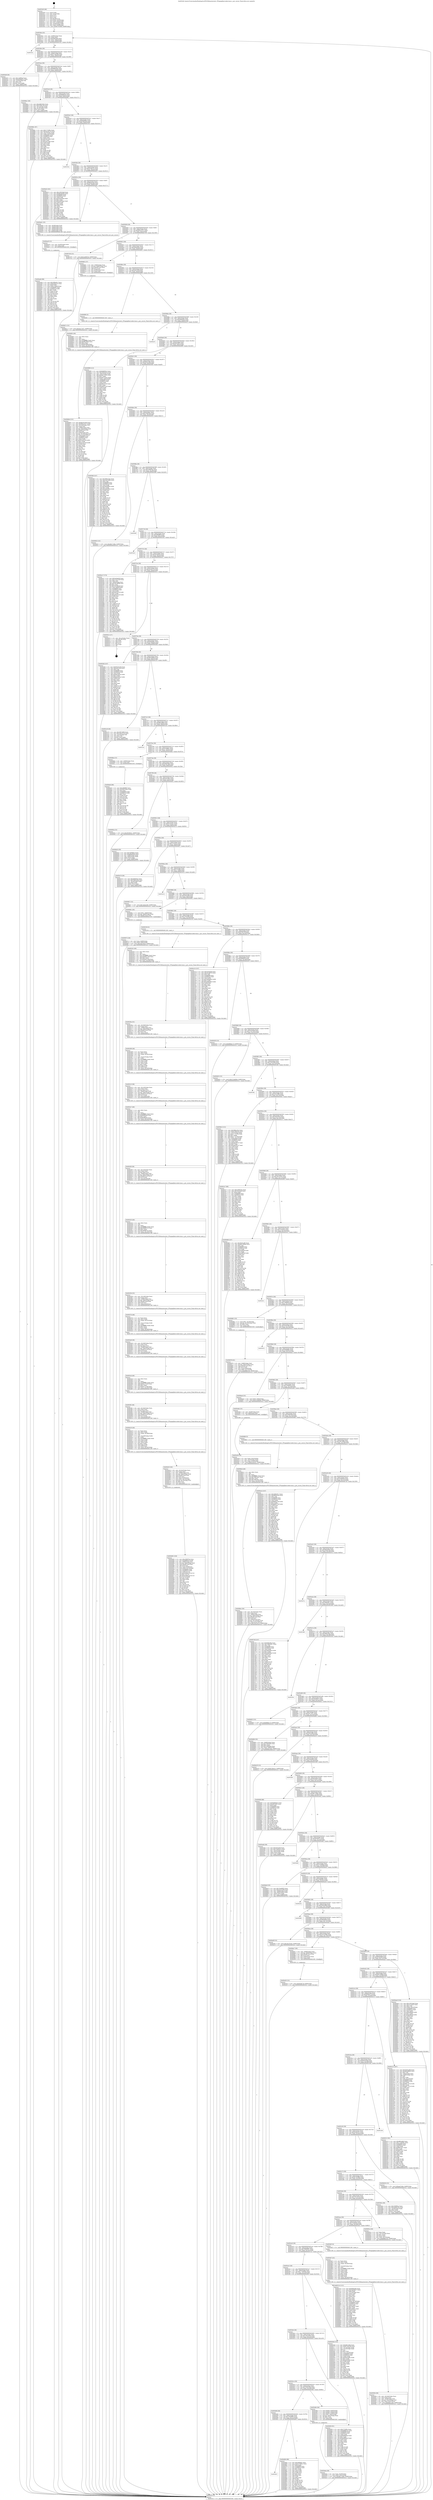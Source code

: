 digraph "0x403540" {
  label = "0x403540 (/mnt/c/Users/mathe/Desktop/tcc/POCII/binaries/extr_FFmpeglibavcodecvmnc.c_put_cursor_Final-ollvm.out::main(0))"
  labelloc = "t"
  node[shape=record]

  Entry [label="",width=0.3,height=0.3,shape=circle,fillcolor=black,style=filled]
  "0x40356e" [label="{
     0x40356e [32]\l
     | [instrs]\l
     &nbsp;&nbsp;0x40356e \<+6\>: mov -0x88(%rbp),%eax\l
     &nbsp;&nbsp;0x403574 \<+2\>: mov %eax,%ecx\l
     &nbsp;&nbsp;0x403576 \<+6\>: sub $0x84fb3dfa,%ecx\l
     &nbsp;&nbsp;0x40357c \<+6\>: mov %eax,-0x8c(%rbp)\l
     &nbsp;&nbsp;0x403582 \<+6\>: mov %ecx,-0x90(%rbp)\l
     &nbsp;&nbsp;0x403588 \<+6\>: je 000000000040533c \<main+0x1dfc\>\l
  }"]
  "0x40533c" [label="{
     0x40533c\l
  }", style=dashed]
  "0x40358e" [label="{
     0x40358e [28]\l
     | [instrs]\l
     &nbsp;&nbsp;0x40358e \<+5\>: jmp 0000000000403593 \<main+0x53\>\l
     &nbsp;&nbsp;0x403593 \<+6\>: mov -0x8c(%rbp),%eax\l
     &nbsp;&nbsp;0x403599 \<+5\>: sub $0x872ae208,%eax\l
     &nbsp;&nbsp;0x40359e \<+6\>: mov %eax,-0x94(%rbp)\l
     &nbsp;&nbsp;0x4035a4 \<+6\>: je 00000000004045df \<main+0x109f\>\l
  }"]
  Exit [label="",width=0.3,height=0.3,shape=circle,fillcolor=black,style=filled,peripheries=2]
  "0x4045df" [label="{
     0x4045df [30]\l
     | [instrs]\l
     &nbsp;&nbsp;0x4045df \<+5\>: mov $0x1cdf0fad,%eax\l
     &nbsp;&nbsp;0x4045e4 \<+5\>: mov $0xd26da61c,%ecx\l
     &nbsp;&nbsp;0x4045e9 \<+3\>: mov -0x1d(%rbp),%dl\l
     &nbsp;&nbsp;0x4045ec \<+3\>: test $0x1,%dl\l
     &nbsp;&nbsp;0x4045ef \<+3\>: cmovne %ecx,%eax\l
     &nbsp;&nbsp;0x4045f2 \<+6\>: mov %eax,-0x88(%rbp)\l
     &nbsp;&nbsp;0x4045f8 \<+5\>: jmp 000000000040541e \<main+0x1ede\>\l
  }"]
  "0x4035aa" [label="{
     0x4035aa [28]\l
     | [instrs]\l
     &nbsp;&nbsp;0x4035aa \<+5\>: jmp 00000000004035af \<main+0x6f\>\l
     &nbsp;&nbsp;0x4035af \<+6\>: mov -0x8c(%rbp),%eax\l
     &nbsp;&nbsp;0x4035b5 \<+5\>: sub $0x89f83192,%eax\l
     &nbsp;&nbsp;0x4035ba \<+6\>: mov %eax,-0x98(%rbp)\l
     &nbsp;&nbsp;0x4035c0 \<+6\>: je 00000000004048a1 \<main+0x1361\>\l
  }"]
  "0x404dc6" [label="{
     0x404dc6 [90]\l
     | [instrs]\l
     &nbsp;&nbsp;0x404dc6 \<+5\>: mov $0xcbf84ff5,%ecx\l
     &nbsp;&nbsp;0x404dcb \<+5\>: mov $0x3e9144fa,%edx\l
     &nbsp;&nbsp;0x404dd0 \<+2\>: xor %esi,%esi\l
     &nbsp;&nbsp;0x404dd2 \<+8\>: mov 0x408068,%r8d\l
     &nbsp;&nbsp;0x404dda \<+8\>: mov 0x408054,%r9d\l
     &nbsp;&nbsp;0x404de2 \<+3\>: sub $0x1,%esi\l
     &nbsp;&nbsp;0x404de5 \<+3\>: mov %r8d,%r10d\l
     &nbsp;&nbsp;0x404de8 \<+3\>: add %esi,%r10d\l
     &nbsp;&nbsp;0x404deb \<+4\>: imul %r10d,%r8d\l
     &nbsp;&nbsp;0x404def \<+4\>: and $0x1,%r8d\l
     &nbsp;&nbsp;0x404df3 \<+4\>: cmp $0x0,%r8d\l
     &nbsp;&nbsp;0x404df7 \<+4\>: sete %r11b\l
     &nbsp;&nbsp;0x404dfb \<+4\>: cmp $0xa,%r9d\l
     &nbsp;&nbsp;0x404dff \<+3\>: setl %bl\l
     &nbsp;&nbsp;0x404e02 \<+3\>: mov %r11b,%r14b\l
     &nbsp;&nbsp;0x404e05 \<+3\>: and %bl,%r14b\l
     &nbsp;&nbsp;0x404e08 \<+3\>: xor %bl,%r11b\l
     &nbsp;&nbsp;0x404e0b \<+3\>: or %r11b,%r14b\l
     &nbsp;&nbsp;0x404e0e \<+4\>: test $0x1,%r14b\l
     &nbsp;&nbsp;0x404e12 \<+3\>: cmovne %edx,%ecx\l
     &nbsp;&nbsp;0x404e15 \<+6\>: mov %ecx,-0x88(%rbp)\l
     &nbsp;&nbsp;0x404e1b \<+5\>: jmp 000000000040541e \<main+0x1ede\>\l
  }"]
  "0x4048a1" [label="{
     0x4048a1 [30]\l
     | [instrs]\l
     &nbsp;&nbsp;0x4048a1 \<+5\>: mov $0xe48d7bd5,%eax\l
     &nbsp;&nbsp;0x4048a6 \<+5\>: mov $0x23f387e8,%ecx\l
     &nbsp;&nbsp;0x4048ab \<+3\>: mov -0x7c(%rbp),%edx\l
     &nbsp;&nbsp;0x4048ae \<+3\>: cmp -0x78(%rbp),%edx\l
     &nbsp;&nbsp;0x4048b1 \<+3\>: cmovl %ecx,%eax\l
     &nbsp;&nbsp;0x4048b4 \<+6\>: mov %eax,-0x88(%rbp)\l
     &nbsp;&nbsp;0x4048ba \<+5\>: jmp 000000000040541e \<main+0x1ede\>\l
  }"]
  "0x4035c6" [label="{
     0x4035c6 [28]\l
     | [instrs]\l
     &nbsp;&nbsp;0x4035c6 \<+5\>: jmp 00000000004035cb \<main+0x8b\>\l
     &nbsp;&nbsp;0x4035cb \<+6\>: mov -0x8c(%rbp),%eax\l
     &nbsp;&nbsp;0x4035d1 \<+5\>: sub $0x8d8f65a3,%eax\l
     &nbsp;&nbsp;0x4035d6 \<+6\>: mov %eax,-0x9c(%rbp)\l
     &nbsp;&nbsp;0x4035dc \<+6\>: je 0000000000404fb1 \<main+0x1a71\>\l
  }"]
  "0x403d52" [label="{
     0x403d52\l
  }", style=dashed]
  "0x404fb1" [label="{
     0x404fb1 [97]\l
     | [instrs]\l
     &nbsp;&nbsp;0x404fb1 \<+5\>: mov $0x572569c,%eax\l
     &nbsp;&nbsp;0x404fb6 \<+5\>: mov $0xcdcc6578,%ecx\l
     &nbsp;&nbsp;0x404fbb \<+3\>: mov -0x2c(%rbp),%edx\l
     &nbsp;&nbsp;0x404fbe \<+3\>: mov %edx,-0x1c(%rbp)\l
     &nbsp;&nbsp;0x404fc1 \<+7\>: mov 0x408068,%edx\l
     &nbsp;&nbsp;0x404fc8 \<+7\>: mov 0x408054,%esi\l
     &nbsp;&nbsp;0x404fcf \<+2\>: mov %edx,%edi\l
     &nbsp;&nbsp;0x404fd1 \<+6\>: add $0x2d1cca8c,%edi\l
     &nbsp;&nbsp;0x404fd7 \<+3\>: sub $0x1,%edi\l
     &nbsp;&nbsp;0x404fda \<+6\>: sub $0x2d1cca8c,%edi\l
     &nbsp;&nbsp;0x404fe0 \<+3\>: imul %edi,%edx\l
     &nbsp;&nbsp;0x404fe3 \<+3\>: and $0x1,%edx\l
     &nbsp;&nbsp;0x404fe6 \<+3\>: cmp $0x0,%edx\l
     &nbsp;&nbsp;0x404fe9 \<+4\>: sete %r8b\l
     &nbsp;&nbsp;0x404fed \<+3\>: cmp $0xa,%esi\l
     &nbsp;&nbsp;0x404ff0 \<+4\>: setl %r9b\l
     &nbsp;&nbsp;0x404ff4 \<+3\>: mov %r8b,%r10b\l
     &nbsp;&nbsp;0x404ff7 \<+3\>: and %r9b,%r10b\l
     &nbsp;&nbsp;0x404ffa \<+3\>: xor %r9b,%r8b\l
     &nbsp;&nbsp;0x404ffd \<+3\>: or %r8b,%r10b\l
     &nbsp;&nbsp;0x405000 \<+4\>: test $0x1,%r10b\l
     &nbsp;&nbsp;0x405004 \<+3\>: cmovne %ecx,%eax\l
     &nbsp;&nbsp;0x405007 \<+6\>: mov %eax,-0x88(%rbp)\l
     &nbsp;&nbsp;0x40500d \<+5\>: jmp 000000000040541e \<main+0x1ede\>\l
  }"]
  "0x4035e2" [label="{
     0x4035e2 [28]\l
     | [instrs]\l
     &nbsp;&nbsp;0x4035e2 \<+5\>: jmp 00000000004035e7 \<main+0xa7\>\l
     &nbsp;&nbsp;0x4035e7 \<+6\>: mov -0x8c(%rbp),%eax\l
     &nbsp;&nbsp;0x4035ed \<+5\>: sub $0x8dd8f56c,%eax\l
     &nbsp;&nbsp;0x4035f2 \<+6\>: mov %eax,-0xa0(%rbp)\l
     &nbsp;&nbsp;0x4035f8 \<+6\>: je 000000000040535e \<main+0x1e1e\>\l
  }"]
  "0x404d64" [label="{
     0x404d64 [86]\l
     | [instrs]\l
     &nbsp;&nbsp;0x404d64 \<+5\>: mov $0xcbf84ff5,%eax\l
     &nbsp;&nbsp;0x404d69 \<+5\>: mov $0xe27098cc,%ecx\l
     &nbsp;&nbsp;0x404d6e \<+2\>: xor %edx,%edx\l
     &nbsp;&nbsp;0x404d70 \<+7\>: mov 0x408068,%esi\l
     &nbsp;&nbsp;0x404d77 \<+7\>: mov 0x408054,%edi\l
     &nbsp;&nbsp;0x404d7e \<+3\>: sub $0x1,%edx\l
     &nbsp;&nbsp;0x404d81 \<+3\>: mov %esi,%r8d\l
     &nbsp;&nbsp;0x404d84 \<+3\>: add %edx,%r8d\l
     &nbsp;&nbsp;0x404d87 \<+4\>: imul %r8d,%esi\l
     &nbsp;&nbsp;0x404d8b \<+3\>: and $0x1,%esi\l
     &nbsp;&nbsp;0x404d8e \<+3\>: cmp $0x0,%esi\l
     &nbsp;&nbsp;0x404d91 \<+4\>: sete %r9b\l
     &nbsp;&nbsp;0x404d95 \<+3\>: cmp $0xa,%edi\l
     &nbsp;&nbsp;0x404d98 \<+4\>: setl %r10b\l
     &nbsp;&nbsp;0x404d9c \<+3\>: mov %r9b,%r11b\l
     &nbsp;&nbsp;0x404d9f \<+3\>: and %r10b,%r11b\l
     &nbsp;&nbsp;0x404da2 \<+3\>: xor %r10b,%r9b\l
     &nbsp;&nbsp;0x404da5 \<+3\>: or %r9b,%r11b\l
     &nbsp;&nbsp;0x404da8 \<+4\>: test $0x1,%r11b\l
     &nbsp;&nbsp;0x404dac \<+3\>: cmovne %ecx,%eax\l
     &nbsp;&nbsp;0x404daf \<+6\>: mov %eax,-0x88(%rbp)\l
     &nbsp;&nbsp;0x404db5 \<+5\>: jmp 000000000040541e \<main+0x1ede\>\l
  }"]
  "0x40535e" [label="{
     0x40535e\l
  }", style=dashed]
  "0x4035fe" [label="{
     0x4035fe [28]\l
     | [instrs]\l
     &nbsp;&nbsp;0x4035fe \<+5\>: jmp 0000000000403603 \<main+0xc3\>\l
     &nbsp;&nbsp;0x403603 \<+6\>: mov -0x8c(%rbp),%eax\l
     &nbsp;&nbsp;0x403609 \<+5\>: sub $0x913fe2c2,%eax\l
     &nbsp;&nbsp;0x40360e \<+6\>: mov %eax,-0xa4(%rbp)\l
     &nbsp;&nbsp;0x403614 \<+6\>: je 0000000000404e52 \<main+0x1912\>\l
  }"]
  "0x404c05" [label="{
     0x404c05 [15]\l
     | [instrs]\l
     &nbsp;&nbsp;0x404c05 \<+10\>: movl $0x934873f,-0x88(%rbp)\l
     &nbsp;&nbsp;0x404c0f \<+5\>: jmp 000000000040541e \<main+0x1ede\>\l
  }"]
  "0x404e52" [label="{
     0x404e52 [91]\l
     | [instrs]\l
     &nbsp;&nbsp;0x404e52 \<+5\>: mov $0x15f316a8,%eax\l
     &nbsp;&nbsp;0x404e57 \<+5\>: mov $0x60500af4,%ecx\l
     &nbsp;&nbsp;0x404e5c \<+7\>: mov 0x408068,%edx\l
     &nbsp;&nbsp;0x404e63 \<+7\>: mov 0x408054,%esi\l
     &nbsp;&nbsp;0x404e6a \<+2\>: mov %edx,%edi\l
     &nbsp;&nbsp;0x404e6c \<+6\>: add $0x42d350ae,%edi\l
     &nbsp;&nbsp;0x404e72 \<+3\>: sub $0x1,%edi\l
     &nbsp;&nbsp;0x404e75 \<+6\>: sub $0x42d350ae,%edi\l
     &nbsp;&nbsp;0x404e7b \<+3\>: imul %edi,%edx\l
     &nbsp;&nbsp;0x404e7e \<+3\>: and $0x1,%edx\l
     &nbsp;&nbsp;0x404e81 \<+3\>: cmp $0x0,%edx\l
     &nbsp;&nbsp;0x404e84 \<+4\>: sete %r8b\l
     &nbsp;&nbsp;0x404e88 \<+3\>: cmp $0xa,%esi\l
     &nbsp;&nbsp;0x404e8b \<+4\>: setl %r9b\l
     &nbsp;&nbsp;0x404e8f \<+3\>: mov %r8b,%r10b\l
     &nbsp;&nbsp;0x404e92 \<+3\>: and %r9b,%r10b\l
     &nbsp;&nbsp;0x404e95 \<+3\>: xor %r9b,%r8b\l
     &nbsp;&nbsp;0x404e98 \<+3\>: or %r8b,%r10b\l
     &nbsp;&nbsp;0x404e9b \<+4\>: test $0x1,%r10b\l
     &nbsp;&nbsp;0x404e9f \<+3\>: cmovne %ecx,%eax\l
     &nbsp;&nbsp;0x404ea2 \<+6\>: mov %eax,-0x88(%rbp)\l
     &nbsp;&nbsp;0x404ea8 \<+5\>: jmp 000000000040541e \<main+0x1ede\>\l
  }"]
  "0x40361a" [label="{
     0x40361a [28]\l
     | [instrs]\l
     &nbsp;&nbsp;0x40361a \<+5\>: jmp 000000000040361f \<main+0xdf\>\l
     &nbsp;&nbsp;0x40361f \<+6\>: mov -0x8c(%rbp),%eax\l
     &nbsp;&nbsp;0x403625 \<+5\>: sub $0x96b4cac6,%eax\l
     &nbsp;&nbsp;0x40362a \<+6\>: mov %eax,-0xa8(%rbp)\l
     &nbsp;&nbsp;0x403630 \<+6\>: je 0000000000404ab1 \<main+0x1571\>\l
  }"]
  "0x404b7c" [label="{
     0x404b7c [15]\l
     | [instrs]\l
     &nbsp;&nbsp;0x404b7c \<+10\>: movl $0x3ac71f27,-0x88(%rbp)\l
     &nbsp;&nbsp;0x404b86 \<+5\>: jmp 000000000040541e \<main+0x1ede\>\l
  }"]
  "0x404ab1" [label="{
     0x404ab1 [23]\l
     | [instrs]\l
     &nbsp;&nbsp;0x404ab1 \<+4\>: mov -0x58(%rbp),%rdi\l
     &nbsp;&nbsp;0x404ab5 \<+3\>: mov -0x40(%rbp),%esi\l
     &nbsp;&nbsp;0x404ab8 \<+4\>: mov -0x68(%rbp),%rdx\l
     &nbsp;&nbsp;0x404abc \<+3\>: mov -0x44(%rbp),%ecx\l
     &nbsp;&nbsp;0x404abf \<+4\>: mov -0x48(%rbp),%r8d\l
     &nbsp;&nbsp;0x404ac3 \<+5\>: call 00000000004013f0 \<put_cursor\>\l
     | [calls]\l
     &nbsp;&nbsp;0x4013f0 \{1\} (/mnt/c/Users/mathe/Desktop/tcc/POCII/binaries/extr_FFmpeglibavcodecvmnc.c_put_cursor_Final-ollvm.out::put_cursor)\l
  }"]
  "0x403636" [label="{
     0x403636 [28]\l
     | [instrs]\l
     &nbsp;&nbsp;0x403636 \<+5\>: jmp 000000000040363b \<main+0xfb\>\l
     &nbsp;&nbsp;0x40363b \<+6\>: mov -0x8c(%rbp),%eax\l
     &nbsp;&nbsp;0x403641 \<+5\>: sub $0x985c3537,%eax\l
     &nbsp;&nbsp;0x403646 \<+6\>: mov %eax,-0xac(%rbp)\l
     &nbsp;&nbsp;0x40364c \<+6\>: je 0000000000404740 \<main+0x1200\>\l
  }"]
  "0x404ad4" [label="{
     0x404ad4 [96]\l
     | [instrs]\l
     &nbsp;&nbsp;0x404ad4 \<+5\>: mov $0x34fbe9a7,%ecx\l
     &nbsp;&nbsp;0x404ad9 \<+5\>: mov $0x6cdd5a15,%esi\l
     &nbsp;&nbsp;0x404ade \<+3\>: xor %r8d,%r8d\l
     &nbsp;&nbsp;0x404ae1 \<+7\>: movl $0x0,-0x80(%rbp)\l
     &nbsp;&nbsp;0x404ae8 \<+7\>: mov 0x408068,%eax\l
     &nbsp;&nbsp;0x404aef \<+8\>: mov 0x408054,%r9d\l
     &nbsp;&nbsp;0x404af7 \<+4\>: sub $0x1,%r8d\l
     &nbsp;&nbsp;0x404afb \<+3\>: mov %eax,%r10d\l
     &nbsp;&nbsp;0x404afe \<+3\>: add %r8d,%r10d\l
     &nbsp;&nbsp;0x404b01 \<+4\>: imul %r10d,%eax\l
     &nbsp;&nbsp;0x404b05 \<+3\>: and $0x1,%eax\l
     &nbsp;&nbsp;0x404b08 \<+3\>: cmp $0x0,%eax\l
     &nbsp;&nbsp;0x404b0b \<+4\>: sete %r11b\l
     &nbsp;&nbsp;0x404b0f \<+4\>: cmp $0xa,%r9d\l
     &nbsp;&nbsp;0x404b13 \<+3\>: setl %bl\l
     &nbsp;&nbsp;0x404b16 \<+3\>: mov %r11b,%r14b\l
     &nbsp;&nbsp;0x404b19 \<+3\>: and %bl,%r14b\l
     &nbsp;&nbsp;0x404b1c \<+3\>: xor %bl,%r11b\l
     &nbsp;&nbsp;0x404b1f \<+3\>: or %r11b,%r14b\l
     &nbsp;&nbsp;0x404b22 \<+4\>: test $0x1,%r14b\l
     &nbsp;&nbsp;0x404b26 \<+3\>: cmovne %esi,%ecx\l
     &nbsp;&nbsp;0x404b29 \<+6\>: mov %ecx,-0x88(%rbp)\l
     &nbsp;&nbsp;0x404b2f \<+5\>: jmp 000000000040541e \<main+0x1ede\>\l
  }"]
  "0x404740" [label="{
     0x404740 [15]\l
     | [instrs]\l
     &nbsp;&nbsp;0x404740 \<+10\>: movl $0x2ce0832d,-0x88(%rbp)\l
     &nbsp;&nbsp;0x40474a \<+5\>: jmp 000000000040541e \<main+0x1ede\>\l
  }"]
  "0x403652" [label="{
     0x403652 [28]\l
     | [instrs]\l
     &nbsp;&nbsp;0x403652 \<+5\>: jmp 0000000000403657 \<main+0x117\>\l
     &nbsp;&nbsp;0x403657 \<+6\>: mov -0x8c(%rbp),%eax\l
     &nbsp;&nbsp;0x40365d \<+5\>: sub $0xa0ba94ae,%eax\l
     &nbsp;&nbsp;0x403662 \<+6\>: mov %eax,-0xb0(%rbp)\l
     &nbsp;&nbsp;0x403668 \<+6\>: je 0000000000404b61 \<main+0x1621\>\l
  }"]
  "0x404ac8" [label="{
     0x404ac8 [12]\l
     | [instrs]\l
     &nbsp;&nbsp;0x404ac8 \<+4\>: mov -0x58(%rbp),%rdx\l
     &nbsp;&nbsp;0x404acc \<+3\>: mov %rdx,%rdi\l
     &nbsp;&nbsp;0x404acf \<+5\>: call 0000000000401030 \<free@plt\>\l
     | [calls]\l
     &nbsp;&nbsp;0x401030 \{1\} (unknown)\l
  }"]
  "0x404b61" [label="{
     0x404b61 [27]\l
     | [instrs]\l
     &nbsp;&nbsp;0x404b61 \<+4\>: mov -0x68(%rbp),%rax\l
     &nbsp;&nbsp;0x404b65 \<+4\>: movslq -0x80(%rbp),%rcx\l
     &nbsp;&nbsp;0x404b69 \<+4\>: imul $0x48,%rcx,%rcx\l
     &nbsp;&nbsp;0x404b6d \<+3\>: add %rcx,%rax\l
     &nbsp;&nbsp;0x404b70 \<+4\>: mov 0x38(%rax),%rax\l
     &nbsp;&nbsp;0x404b74 \<+3\>: mov %rax,%rdi\l
     &nbsp;&nbsp;0x404b77 \<+5\>: call 0000000000401030 \<free@plt\>\l
     | [calls]\l
     &nbsp;&nbsp;0x401030 \{1\} (unknown)\l
  }"]
  "0x40366e" [label="{
     0x40366e [28]\l
     | [instrs]\l
     &nbsp;&nbsp;0x40366e \<+5\>: jmp 0000000000403673 \<main+0x133\>\l
     &nbsp;&nbsp;0x403673 \<+6\>: mov -0x8c(%rbp),%eax\l
     &nbsp;&nbsp;0x403679 \<+5\>: sub $0xac9129cf,%eax\l
     &nbsp;&nbsp;0x40367e \<+6\>: mov %eax,-0xb4(%rbp)\l
     &nbsp;&nbsp;0x403684 \<+6\>: je 0000000000404690 \<main+0x1150\>\l
  }"]
  "0x4048ec" [label="{
     0x4048ec [50]\l
     | [instrs]\l
     &nbsp;&nbsp;0x4048ec \<+6\>: mov -0x1e4(%rbp),%ecx\l
     &nbsp;&nbsp;0x4048f2 \<+3\>: imul %eax,%ecx\l
     &nbsp;&nbsp;0x4048f5 \<+4\>: mov -0x68(%rbp),%rsi\l
     &nbsp;&nbsp;0x4048f9 \<+4\>: movslq -0x6c(%rbp),%rdi\l
     &nbsp;&nbsp;0x4048fd \<+4\>: imul $0x48,%rdi,%rdi\l
     &nbsp;&nbsp;0x404901 \<+3\>: add %rdi,%rsi\l
     &nbsp;&nbsp;0x404904 \<+4\>: mov 0x40(%rsi),%rsi\l
     &nbsp;&nbsp;0x404908 \<+4\>: movslq -0x7c(%rbp),%rdi\l
     &nbsp;&nbsp;0x40490c \<+3\>: mov %ecx,(%rsi,%rdi,4)\l
     &nbsp;&nbsp;0x40490f \<+10\>: movl $0x70a74c7b,-0x88(%rbp)\l
     &nbsp;&nbsp;0x404919 \<+5\>: jmp 000000000040541e \<main+0x1ede\>\l
  }"]
  "0x404690" [label="{
     0x404690 [5]\l
     | [instrs]\l
     &nbsp;&nbsp;0x404690 \<+5\>: call 0000000000401160 \<next_i\>\l
     | [calls]\l
     &nbsp;&nbsp;0x401160 \{1\} (/mnt/c/Users/mathe/Desktop/tcc/POCII/binaries/extr_FFmpeglibavcodecvmnc.c_put_cursor_Final-ollvm.out::next_i)\l
  }"]
  "0x40368a" [label="{
     0x40368a [28]\l
     | [instrs]\l
     &nbsp;&nbsp;0x40368a \<+5\>: jmp 000000000040368f \<main+0x14f\>\l
     &nbsp;&nbsp;0x40368f \<+6\>: mov -0x8c(%rbp),%eax\l
     &nbsp;&nbsp;0x403695 \<+5\>: sub $0xaf4b9c6c,%eax\l
     &nbsp;&nbsp;0x40369a \<+6\>: mov %eax,-0xb8(%rbp)\l
     &nbsp;&nbsp;0x4036a0 \<+6\>: je 0000000000404e2f \<main+0x18ef\>\l
  }"]
  "0x4048c4" [label="{
     0x4048c4 [40]\l
     | [instrs]\l
     &nbsp;&nbsp;0x4048c4 \<+5\>: mov $0x2,%ecx\l
     &nbsp;&nbsp;0x4048c9 \<+1\>: cltd\l
     &nbsp;&nbsp;0x4048ca \<+2\>: idiv %ecx\l
     &nbsp;&nbsp;0x4048cc \<+6\>: imul $0xfffffffe,%edx,%ecx\l
     &nbsp;&nbsp;0x4048d2 \<+6\>: sub $0x7d9c5da1,%ecx\l
     &nbsp;&nbsp;0x4048d8 \<+3\>: add $0x1,%ecx\l
     &nbsp;&nbsp;0x4048db \<+6\>: add $0x7d9c5da1,%ecx\l
     &nbsp;&nbsp;0x4048e1 \<+6\>: mov %ecx,-0x1e4(%rbp)\l
     &nbsp;&nbsp;0x4048e7 \<+5\>: call 0000000000401160 \<next_i\>\l
     | [calls]\l
     &nbsp;&nbsp;0x401160 \{1\} (/mnt/c/Users/mathe/Desktop/tcc/POCII/binaries/extr_FFmpeglibavcodecvmnc.c_put_cursor_Final-ollvm.out::next_i)\l
  }"]
  "0x404e2f" [label="{
     0x404e2f\l
  }", style=dashed]
  "0x4036a6" [label="{
     0x4036a6 [28]\l
     | [instrs]\l
     &nbsp;&nbsp;0x4036a6 \<+5\>: jmp 00000000004036ab \<main+0x16b\>\l
     &nbsp;&nbsp;0x4036ab \<+6\>: mov -0x8c(%rbp),%eax\l
     &nbsp;&nbsp;0x4036b1 \<+5\>: sub $0xaf555f02,%eax\l
     &nbsp;&nbsp;0x4036b6 \<+6\>: mov %eax,-0xbc(%rbp)\l
     &nbsp;&nbsp;0x4036bc \<+6\>: je 000000000040499f \<main+0x145f\>\l
  }"]
  "0x404878" [label="{
     0x404878 [41]\l
     | [instrs]\l
     &nbsp;&nbsp;0x404878 \<+4\>: mov -0x68(%rbp),%rdi\l
     &nbsp;&nbsp;0x40487c \<+4\>: movslq -0x6c(%rbp),%rcx\l
     &nbsp;&nbsp;0x404880 \<+4\>: imul $0x48,%rcx,%rcx\l
     &nbsp;&nbsp;0x404884 \<+3\>: add %rcx,%rdi\l
     &nbsp;&nbsp;0x404887 \<+4\>: mov %rax,0x40(%rdi)\l
     &nbsp;&nbsp;0x40488b \<+7\>: movl $0x0,-0x7c(%rbp)\l
     &nbsp;&nbsp;0x404892 \<+10\>: movl $0x89f83192,-0x88(%rbp)\l
     &nbsp;&nbsp;0x40489c \<+5\>: jmp 000000000040541e \<main+0x1ede\>\l
  }"]
  "0x40499f" [label="{
     0x40499f [112]\l
     | [instrs]\l
     &nbsp;&nbsp;0x40499f \<+5\>: mov $0x8dd8f56c,%eax\l
     &nbsp;&nbsp;0x4049a4 \<+5\>: mov $0x59f5b65d,%ecx\l
     &nbsp;&nbsp;0x4049a9 \<+3\>: mov -0x6c(%rbp),%edx\l
     &nbsp;&nbsp;0x4049ac \<+6\>: add $0xdee7542b,%edx\l
     &nbsp;&nbsp;0x4049b2 \<+3\>: add $0x1,%edx\l
     &nbsp;&nbsp;0x4049b5 \<+6\>: sub $0xdee7542b,%edx\l
     &nbsp;&nbsp;0x4049bb \<+3\>: mov %edx,-0x6c(%rbp)\l
     &nbsp;&nbsp;0x4049be \<+7\>: mov 0x408068,%edx\l
     &nbsp;&nbsp;0x4049c5 \<+7\>: mov 0x408054,%esi\l
     &nbsp;&nbsp;0x4049cc \<+2\>: mov %edx,%edi\l
     &nbsp;&nbsp;0x4049ce \<+6\>: sub $0xe0b31220,%edi\l
     &nbsp;&nbsp;0x4049d4 \<+3\>: sub $0x1,%edi\l
     &nbsp;&nbsp;0x4049d7 \<+6\>: add $0xe0b31220,%edi\l
     &nbsp;&nbsp;0x4049dd \<+3\>: imul %edi,%edx\l
     &nbsp;&nbsp;0x4049e0 \<+3\>: and $0x1,%edx\l
     &nbsp;&nbsp;0x4049e3 \<+3\>: cmp $0x0,%edx\l
     &nbsp;&nbsp;0x4049e6 \<+4\>: sete %r8b\l
     &nbsp;&nbsp;0x4049ea \<+3\>: cmp $0xa,%esi\l
     &nbsp;&nbsp;0x4049ed \<+4\>: setl %r9b\l
     &nbsp;&nbsp;0x4049f1 \<+3\>: mov %r8b,%r10b\l
     &nbsp;&nbsp;0x4049f4 \<+3\>: and %r9b,%r10b\l
     &nbsp;&nbsp;0x4049f7 \<+3\>: xor %r9b,%r8b\l
     &nbsp;&nbsp;0x4049fa \<+3\>: or %r8b,%r10b\l
     &nbsp;&nbsp;0x4049fd \<+4\>: test $0x1,%r10b\l
     &nbsp;&nbsp;0x404a01 \<+3\>: cmovne %ecx,%eax\l
     &nbsp;&nbsp;0x404a04 \<+6\>: mov %eax,-0x88(%rbp)\l
     &nbsp;&nbsp;0x404a0a \<+5\>: jmp 000000000040541e \<main+0x1ede\>\l
  }"]
  "0x4036c2" [label="{
     0x4036c2 [28]\l
     | [instrs]\l
     &nbsp;&nbsp;0x4036c2 \<+5\>: jmp 00000000004036c7 \<main+0x187\>\l
     &nbsp;&nbsp;0x4036c7 \<+6\>: mov -0x8c(%rbp),%eax\l
     &nbsp;&nbsp;0x4036cd \<+5\>: sub $0xb6dc1ad4,%eax\l
     &nbsp;&nbsp;0x4036d2 \<+6\>: mov %eax,-0xc0(%rbp)\l
     &nbsp;&nbsp;0x4036d8 \<+6\>: je 0000000000403f4f \<main+0xa0f\>\l
  }"]
  "0x4046bd" [label="{
     0x4046bd [131]\l
     | [instrs]\l
     &nbsp;&nbsp;0x4046bd \<+5\>: mov $0x6b2b2c6d,%ecx\l
     &nbsp;&nbsp;0x4046c2 \<+5\>: mov $0x985c3537,%edx\l
     &nbsp;&nbsp;0x4046c7 \<+6\>: mov -0x1e0(%rbp),%esi\l
     &nbsp;&nbsp;0x4046cd \<+3\>: imul %eax,%esi\l
     &nbsp;&nbsp;0x4046d0 \<+4\>: mov -0x68(%rbp),%rdi\l
     &nbsp;&nbsp;0x4046d4 \<+4\>: movslq -0x6c(%rbp),%r8\l
     &nbsp;&nbsp;0x4046d8 \<+4\>: imul $0x48,%r8,%r8\l
     &nbsp;&nbsp;0x4046dc \<+3\>: add %r8,%rdi\l
     &nbsp;&nbsp;0x4046df \<+4\>: mov 0x38(%rdi),%rdi\l
     &nbsp;&nbsp;0x4046e3 \<+4\>: movslq -0x74(%rbp),%r8\l
     &nbsp;&nbsp;0x4046e7 \<+4\>: mov %esi,(%rdi,%r8,4)\l
     &nbsp;&nbsp;0x4046eb \<+7\>: mov 0x408068,%eax\l
     &nbsp;&nbsp;0x4046f2 \<+7\>: mov 0x408054,%esi\l
     &nbsp;&nbsp;0x4046f9 \<+3\>: mov %eax,%r9d\l
     &nbsp;&nbsp;0x4046fc \<+7\>: add $0x41cd2529,%r9d\l
     &nbsp;&nbsp;0x404703 \<+4\>: sub $0x1,%r9d\l
     &nbsp;&nbsp;0x404707 \<+7\>: sub $0x41cd2529,%r9d\l
     &nbsp;&nbsp;0x40470e \<+4\>: imul %r9d,%eax\l
     &nbsp;&nbsp;0x404712 \<+3\>: and $0x1,%eax\l
     &nbsp;&nbsp;0x404715 \<+3\>: cmp $0x0,%eax\l
     &nbsp;&nbsp;0x404718 \<+4\>: sete %r10b\l
     &nbsp;&nbsp;0x40471c \<+3\>: cmp $0xa,%esi\l
     &nbsp;&nbsp;0x40471f \<+4\>: setl %r11b\l
     &nbsp;&nbsp;0x404723 \<+3\>: mov %r10b,%bl\l
     &nbsp;&nbsp;0x404726 \<+3\>: and %r11b,%bl\l
     &nbsp;&nbsp;0x404729 \<+3\>: xor %r11b,%r10b\l
     &nbsp;&nbsp;0x40472c \<+3\>: or %r10b,%bl\l
     &nbsp;&nbsp;0x40472f \<+3\>: test $0x1,%bl\l
     &nbsp;&nbsp;0x404732 \<+3\>: cmovne %edx,%ecx\l
     &nbsp;&nbsp;0x404735 \<+6\>: mov %ecx,-0x88(%rbp)\l
     &nbsp;&nbsp;0x40473b \<+5\>: jmp 000000000040541e \<main+0x1ede\>\l
  }"]
  "0x403f4f" [label="{
     0x403f4f [147]\l
     | [instrs]\l
     &nbsp;&nbsp;0x403f4f \<+5\>: mov $0x368ec2ba,%eax\l
     &nbsp;&nbsp;0x403f54 \<+5\>: mov $0x16c22f84,%ecx\l
     &nbsp;&nbsp;0x403f59 \<+2\>: mov $0x1,%dl\l
     &nbsp;&nbsp;0x403f5b \<+7\>: mov 0x408068,%esi\l
     &nbsp;&nbsp;0x403f62 \<+7\>: mov 0x408054,%edi\l
     &nbsp;&nbsp;0x403f69 \<+3\>: mov %esi,%r8d\l
     &nbsp;&nbsp;0x403f6c \<+7\>: sub $0x3e9c983e,%r8d\l
     &nbsp;&nbsp;0x403f73 \<+4\>: sub $0x1,%r8d\l
     &nbsp;&nbsp;0x403f77 \<+7\>: add $0x3e9c983e,%r8d\l
     &nbsp;&nbsp;0x403f7e \<+4\>: imul %r8d,%esi\l
     &nbsp;&nbsp;0x403f82 \<+3\>: and $0x1,%esi\l
     &nbsp;&nbsp;0x403f85 \<+3\>: cmp $0x0,%esi\l
     &nbsp;&nbsp;0x403f88 \<+4\>: sete %r9b\l
     &nbsp;&nbsp;0x403f8c \<+3\>: cmp $0xa,%edi\l
     &nbsp;&nbsp;0x403f8f \<+4\>: setl %r10b\l
     &nbsp;&nbsp;0x403f93 \<+3\>: mov %r9b,%r11b\l
     &nbsp;&nbsp;0x403f96 \<+4\>: xor $0xff,%r11b\l
     &nbsp;&nbsp;0x403f9a \<+3\>: mov %r10b,%bl\l
     &nbsp;&nbsp;0x403f9d \<+3\>: xor $0xff,%bl\l
     &nbsp;&nbsp;0x403fa0 \<+3\>: xor $0x1,%dl\l
     &nbsp;&nbsp;0x403fa3 \<+3\>: mov %r11b,%r14b\l
     &nbsp;&nbsp;0x403fa6 \<+4\>: and $0xff,%r14b\l
     &nbsp;&nbsp;0x403faa \<+3\>: and %dl,%r9b\l
     &nbsp;&nbsp;0x403fad \<+3\>: mov %bl,%r15b\l
     &nbsp;&nbsp;0x403fb0 \<+4\>: and $0xff,%r15b\l
     &nbsp;&nbsp;0x403fb4 \<+3\>: and %dl,%r10b\l
     &nbsp;&nbsp;0x403fb7 \<+3\>: or %r9b,%r14b\l
     &nbsp;&nbsp;0x403fba \<+3\>: or %r10b,%r15b\l
     &nbsp;&nbsp;0x403fbd \<+3\>: xor %r15b,%r14b\l
     &nbsp;&nbsp;0x403fc0 \<+3\>: or %bl,%r11b\l
     &nbsp;&nbsp;0x403fc3 \<+4\>: xor $0xff,%r11b\l
     &nbsp;&nbsp;0x403fc7 \<+3\>: or $0x1,%dl\l
     &nbsp;&nbsp;0x403fca \<+3\>: and %dl,%r11b\l
     &nbsp;&nbsp;0x403fcd \<+3\>: or %r11b,%r14b\l
     &nbsp;&nbsp;0x403fd0 \<+4\>: test $0x1,%r14b\l
     &nbsp;&nbsp;0x403fd4 \<+3\>: cmovne %ecx,%eax\l
     &nbsp;&nbsp;0x403fd7 \<+6\>: mov %eax,-0x88(%rbp)\l
     &nbsp;&nbsp;0x403fdd \<+5\>: jmp 000000000040541e \<main+0x1ede\>\l
  }"]
  "0x4036de" [label="{
     0x4036de [28]\l
     | [instrs]\l
     &nbsp;&nbsp;0x4036de \<+5\>: jmp 00000000004036e3 \<main+0x1a3\>\l
     &nbsp;&nbsp;0x4036e3 \<+6\>: mov -0x8c(%rbp),%eax\l
     &nbsp;&nbsp;0x4036e9 \<+5\>: sub $0xb76b05aa,%eax\l
     &nbsp;&nbsp;0x4036ee \<+6\>: mov %eax,-0xc4(%rbp)\l
     &nbsp;&nbsp;0x4036f4 \<+6\>: je 0000000000404052 \<main+0xb12\>\l
  }"]
  "0x404695" [label="{
     0x404695 [40]\l
     | [instrs]\l
     &nbsp;&nbsp;0x404695 \<+5\>: mov $0x2,%ecx\l
     &nbsp;&nbsp;0x40469a \<+1\>: cltd\l
     &nbsp;&nbsp;0x40469b \<+2\>: idiv %ecx\l
     &nbsp;&nbsp;0x40469d \<+6\>: imul $0xfffffffe,%edx,%ecx\l
     &nbsp;&nbsp;0x4046a3 \<+6\>: add $0xf85cf6eb,%ecx\l
     &nbsp;&nbsp;0x4046a9 \<+3\>: add $0x1,%ecx\l
     &nbsp;&nbsp;0x4046ac \<+6\>: sub $0xf85cf6eb,%ecx\l
     &nbsp;&nbsp;0x4046b2 \<+6\>: mov %ecx,-0x1e0(%rbp)\l
     &nbsp;&nbsp;0x4046b8 \<+5\>: call 0000000000401160 \<next_i\>\l
     | [calls]\l
     &nbsp;&nbsp;0x401160 \{1\} (/mnt/c/Users/mathe/Desktop/tcc/POCII/binaries/extr_FFmpeglibavcodecvmnc.c_put_cursor_Final-ollvm.out::next_i)\l
  }"]
  "0x404052" [label="{
     0x404052 [15]\l
     | [instrs]\l
     &nbsp;&nbsp;0x404052 \<+10\>: movl $0x48c71b6e,-0x88(%rbp)\l
     &nbsp;&nbsp;0x40405c \<+5\>: jmp 000000000040541e \<main+0x1ede\>\l
  }"]
  "0x4036fa" [label="{
     0x4036fa [28]\l
     | [instrs]\l
     &nbsp;&nbsp;0x4036fa \<+5\>: jmp 00000000004036ff \<main+0x1bf\>\l
     &nbsp;&nbsp;0x4036ff \<+6\>: mov -0x8c(%rbp),%eax\l
     &nbsp;&nbsp;0x403705 \<+5\>: sub $0xc369f76a,%eax\l
     &nbsp;&nbsp;0x40370a \<+6\>: mov %eax,-0xc8(%rbp)\l
     &nbsp;&nbsp;0x403710 \<+6\>: je 000000000040506f \<main+0x1b2f\>\l
  }"]
  "0x404485" [label="{
     0x404485 [126]\l
     | [instrs]\l
     &nbsp;&nbsp;0x404485 \<+5\>: mov $0xc369f76a,%ecx\l
     &nbsp;&nbsp;0x40448a \<+5\>: mov $0x96f6634,%edx\l
     &nbsp;&nbsp;0x40448f \<+4\>: mov -0x68(%rbp),%rsi\l
     &nbsp;&nbsp;0x404493 \<+4\>: movslq -0x6c(%rbp),%rdi\l
     &nbsp;&nbsp;0x404497 \<+4\>: imul $0x48,%rdi,%rdi\l
     &nbsp;&nbsp;0x40449b \<+3\>: add %rdi,%rsi\l
     &nbsp;&nbsp;0x40449e \<+4\>: mov %rax,0x38(%rsi)\l
     &nbsp;&nbsp;0x4044a2 \<+7\>: movl $0x0,-0x74(%rbp)\l
     &nbsp;&nbsp;0x4044a9 \<+8\>: mov 0x408068,%r8d\l
     &nbsp;&nbsp;0x4044b1 \<+8\>: mov 0x408054,%r9d\l
     &nbsp;&nbsp;0x4044b9 \<+3\>: mov %r8d,%r11d\l
     &nbsp;&nbsp;0x4044bc \<+7\>: sub $0xa2d4bc20,%r11d\l
     &nbsp;&nbsp;0x4044c3 \<+4\>: sub $0x1,%r11d\l
     &nbsp;&nbsp;0x4044c7 \<+7\>: add $0xa2d4bc20,%r11d\l
     &nbsp;&nbsp;0x4044ce \<+4\>: imul %r11d,%r8d\l
     &nbsp;&nbsp;0x4044d2 \<+4\>: and $0x1,%r8d\l
     &nbsp;&nbsp;0x4044d6 \<+4\>: cmp $0x0,%r8d\l
     &nbsp;&nbsp;0x4044da \<+3\>: sete %bl\l
     &nbsp;&nbsp;0x4044dd \<+4\>: cmp $0xa,%r9d\l
     &nbsp;&nbsp;0x4044e1 \<+4\>: setl %r14b\l
     &nbsp;&nbsp;0x4044e5 \<+3\>: mov %bl,%r15b\l
     &nbsp;&nbsp;0x4044e8 \<+3\>: and %r14b,%r15b\l
     &nbsp;&nbsp;0x4044eb \<+3\>: xor %r14b,%bl\l
     &nbsp;&nbsp;0x4044ee \<+3\>: or %bl,%r15b\l
     &nbsp;&nbsp;0x4044f1 \<+4\>: test $0x1,%r15b\l
     &nbsp;&nbsp;0x4044f5 \<+3\>: cmovne %edx,%ecx\l
     &nbsp;&nbsp;0x4044f8 \<+6\>: mov %ecx,-0x88(%rbp)\l
     &nbsp;&nbsp;0x4044fe \<+5\>: jmp 000000000040541e \<main+0x1ede\>\l
  }"]
  "0x40506f" [label="{
     0x40506f\l
  }", style=dashed]
  "0x403716" [label="{
     0x403716 [28]\l
     | [instrs]\l
     &nbsp;&nbsp;0x403716 \<+5\>: jmp 000000000040371b \<main+0x1db\>\l
     &nbsp;&nbsp;0x40371b \<+6\>: mov -0x8c(%rbp),%eax\l
     &nbsp;&nbsp;0x403721 \<+5\>: sub $0xcbf84ff5,%eax\l
     &nbsp;&nbsp;0x403726 \<+6\>: mov %eax,-0xcc(%rbp)\l
     &nbsp;&nbsp;0x40372c \<+6\>: je 00000000004053e3 \<main+0x1ea3\>\l
  }"]
  "0x404453" [label="{
     0x404453 [50]\l
     | [instrs]\l
     &nbsp;&nbsp;0x404453 \<+6\>: mov -0x1dc(%rbp),%ecx\l
     &nbsp;&nbsp;0x404459 \<+3\>: imul %eax,%ecx\l
     &nbsp;&nbsp;0x40445c \<+4\>: mov -0x68(%rbp),%rsi\l
     &nbsp;&nbsp;0x404460 \<+4\>: movslq -0x6c(%rbp),%rdi\l
     &nbsp;&nbsp;0x404464 \<+4\>: imul $0x48,%rdi,%rdi\l
     &nbsp;&nbsp;0x404468 \<+3\>: add %rdi,%rsi\l
     &nbsp;&nbsp;0x40446b \<+3\>: mov %ecx,0x30(%rsi)\l
     &nbsp;&nbsp;0x40446e \<+7\>: movl $0x1,-0x70(%rbp)\l
     &nbsp;&nbsp;0x404475 \<+4\>: movslq -0x70(%rbp),%rsi\l
     &nbsp;&nbsp;0x404479 \<+4\>: shl $0x2,%rsi\l
     &nbsp;&nbsp;0x40447d \<+3\>: mov %rsi,%rdi\l
     &nbsp;&nbsp;0x404480 \<+5\>: call 0000000000401050 \<malloc@plt\>\l
     | [calls]\l
     &nbsp;&nbsp;0x401050 \{1\} (unknown)\l
  }"]
  "0x4053e3" [label="{
     0x4053e3\l
  }", style=dashed]
  "0x403732" [label="{
     0x403732 [28]\l
     | [instrs]\l
     &nbsp;&nbsp;0x403732 \<+5\>: jmp 0000000000403737 \<main+0x1f7\>\l
     &nbsp;&nbsp;0x403737 \<+6\>: mov -0x8c(%rbp),%eax\l
     &nbsp;&nbsp;0x40373d \<+5\>: sub $0xcd1af676,%eax\l
     &nbsp;&nbsp;0x403742 \<+6\>: mov %eax,-0xd0(%rbp)\l
     &nbsp;&nbsp;0x403748 \<+6\>: je 0000000000404ca7 \<main+0x1767\>\l
  }"]
  "0x404419" [label="{
     0x404419 [58]\l
     | [instrs]\l
     &nbsp;&nbsp;0x404419 \<+2\>: xor %ecx,%ecx\l
     &nbsp;&nbsp;0x40441b \<+5\>: mov $0x2,%edx\l
     &nbsp;&nbsp;0x404420 \<+6\>: mov %edx,-0x1d8(%rbp)\l
     &nbsp;&nbsp;0x404426 \<+1\>: cltd\l
     &nbsp;&nbsp;0x404427 \<+7\>: mov -0x1d8(%rbp),%r8d\l
     &nbsp;&nbsp;0x40442e \<+3\>: idiv %r8d\l
     &nbsp;&nbsp;0x404431 \<+6\>: imul $0xfffffffe,%edx,%edx\l
     &nbsp;&nbsp;0x404437 \<+3\>: mov %ecx,%r9d\l
     &nbsp;&nbsp;0x40443a \<+3\>: sub %edx,%r9d\l
     &nbsp;&nbsp;0x40443d \<+2\>: mov %ecx,%edx\l
     &nbsp;&nbsp;0x40443f \<+3\>: sub $0x1,%edx\l
     &nbsp;&nbsp;0x404442 \<+3\>: add %edx,%r9d\l
     &nbsp;&nbsp;0x404445 \<+3\>: sub %r9d,%ecx\l
     &nbsp;&nbsp;0x404448 \<+6\>: mov %ecx,-0x1dc(%rbp)\l
     &nbsp;&nbsp;0x40444e \<+5\>: call 0000000000401160 \<next_i\>\l
     | [calls]\l
     &nbsp;&nbsp;0x401160 \{1\} (/mnt/c/Users/mathe/Desktop/tcc/POCII/binaries/extr_FFmpeglibavcodecvmnc.c_put_cursor_Final-ollvm.out::next_i)\l
  }"]
  "0x404ca7" [label="{
     0x404ca7 [174]\l
     | [instrs]\l
     &nbsp;&nbsp;0x404ca7 \<+5\>: mov $0x3ecfee46,%eax\l
     &nbsp;&nbsp;0x404cac \<+5\>: mov $0x15167a59,%ecx\l
     &nbsp;&nbsp;0x404cb1 \<+2\>: mov $0x1,%dl\l
     &nbsp;&nbsp;0x404cb3 \<+6\>: mov -0x84(%rbp),%esi\l
     &nbsp;&nbsp;0x404cb9 \<+6\>: add $0x18c29b36,%esi\l
     &nbsp;&nbsp;0x404cbf \<+3\>: add $0x1,%esi\l
     &nbsp;&nbsp;0x404cc2 \<+6\>: sub $0x18c29b36,%esi\l
     &nbsp;&nbsp;0x404cc8 \<+6\>: mov %esi,-0x84(%rbp)\l
     &nbsp;&nbsp;0x404cce \<+7\>: mov 0x408068,%esi\l
     &nbsp;&nbsp;0x404cd5 \<+7\>: mov 0x408054,%edi\l
     &nbsp;&nbsp;0x404cdc \<+3\>: mov %esi,%r8d\l
     &nbsp;&nbsp;0x404cdf \<+7\>: add $0xa581d120,%r8d\l
     &nbsp;&nbsp;0x404ce6 \<+4\>: sub $0x1,%r8d\l
     &nbsp;&nbsp;0x404cea \<+7\>: sub $0xa581d120,%r8d\l
     &nbsp;&nbsp;0x404cf1 \<+4\>: imul %r8d,%esi\l
     &nbsp;&nbsp;0x404cf5 \<+3\>: and $0x1,%esi\l
     &nbsp;&nbsp;0x404cf8 \<+3\>: cmp $0x0,%esi\l
     &nbsp;&nbsp;0x404cfb \<+4\>: sete %r9b\l
     &nbsp;&nbsp;0x404cff \<+3\>: cmp $0xa,%edi\l
     &nbsp;&nbsp;0x404d02 \<+4\>: setl %r10b\l
     &nbsp;&nbsp;0x404d06 \<+3\>: mov %r9b,%r11b\l
     &nbsp;&nbsp;0x404d09 \<+4\>: xor $0xff,%r11b\l
     &nbsp;&nbsp;0x404d0d \<+3\>: mov %r10b,%bl\l
     &nbsp;&nbsp;0x404d10 \<+3\>: xor $0xff,%bl\l
     &nbsp;&nbsp;0x404d13 \<+3\>: xor $0x0,%dl\l
     &nbsp;&nbsp;0x404d16 \<+3\>: mov %r11b,%r14b\l
     &nbsp;&nbsp;0x404d19 \<+4\>: and $0x0,%r14b\l
     &nbsp;&nbsp;0x404d1d \<+3\>: and %dl,%r9b\l
     &nbsp;&nbsp;0x404d20 \<+3\>: mov %bl,%r15b\l
     &nbsp;&nbsp;0x404d23 \<+4\>: and $0x0,%r15b\l
     &nbsp;&nbsp;0x404d27 \<+3\>: and %dl,%r10b\l
     &nbsp;&nbsp;0x404d2a \<+3\>: or %r9b,%r14b\l
     &nbsp;&nbsp;0x404d2d \<+3\>: or %r10b,%r15b\l
     &nbsp;&nbsp;0x404d30 \<+3\>: xor %r15b,%r14b\l
     &nbsp;&nbsp;0x404d33 \<+3\>: or %bl,%r11b\l
     &nbsp;&nbsp;0x404d36 \<+4\>: xor $0xff,%r11b\l
     &nbsp;&nbsp;0x404d3a \<+3\>: or $0x0,%dl\l
     &nbsp;&nbsp;0x404d3d \<+3\>: and %dl,%r11b\l
     &nbsp;&nbsp;0x404d40 \<+3\>: or %r11b,%r14b\l
     &nbsp;&nbsp;0x404d43 \<+4\>: test $0x1,%r14b\l
     &nbsp;&nbsp;0x404d47 \<+3\>: cmovne %ecx,%eax\l
     &nbsp;&nbsp;0x404d4a \<+6\>: mov %eax,-0x88(%rbp)\l
     &nbsp;&nbsp;0x404d50 \<+5\>: jmp 000000000040541e \<main+0x1ede\>\l
  }"]
  "0x40374e" [label="{
     0x40374e [28]\l
     | [instrs]\l
     &nbsp;&nbsp;0x40374e \<+5\>: jmp 0000000000403753 \<main+0x213\>\l
     &nbsp;&nbsp;0x403753 \<+6\>: mov -0x8c(%rbp),%eax\l
     &nbsp;&nbsp;0x403759 \<+5\>: sub $0xcdcc6578,%eax\l
     &nbsp;&nbsp;0x40375e \<+6\>: mov %eax,-0xd4(%rbp)\l
     &nbsp;&nbsp;0x403764 \<+6\>: je 0000000000405012 \<main+0x1ad2\>\l
  }"]
  "0x4043f5" [label="{
     0x4043f5 [36]\l
     | [instrs]\l
     &nbsp;&nbsp;0x4043f5 \<+6\>: mov -0x1d4(%rbp),%ecx\l
     &nbsp;&nbsp;0x4043fb \<+3\>: imul %eax,%ecx\l
     &nbsp;&nbsp;0x4043fe \<+3\>: movslq %ecx,%rsi\l
     &nbsp;&nbsp;0x404401 \<+4\>: mov -0x68(%rbp),%rdi\l
     &nbsp;&nbsp;0x404405 \<+4\>: movslq -0x6c(%rbp),%r10\l
     &nbsp;&nbsp;0x404409 \<+4\>: imul $0x48,%r10,%r10\l
     &nbsp;&nbsp;0x40440d \<+3\>: add %r10,%rdi\l
     &nbsp;&nbsp;0x404410 \<+4\>: mov %rsi,0x28(%rdi)\l
     &nbsp;&nbsp;0x404414 \<+5\>: call 0000000000401160 \<next_i\>\l
     | [calls]\l
     &nbsp;&nbsp;0x401160 \{1\} (/mnt/c/Users/mathe/Desktop/tcc/POCII/binaries/extr_FFmpeglibavcodecvmnc.c_put_cursor_Final-ollvm.out::next_i)\l
  }"]
  "0x405012" [label="{
     0x405012 [17]\l
     | [instrs]\l
     &nbsp;&nbsp;0x405012 \<+3\>: mov -0x1c(%rbp),%eax\l
     &nbsp;&nbsp;0x405015 \<+7\>: add $0x1f8,%rsp\l
     &nbsp;&nbsp;0x40501c \<+1\>: pop %rbx\l
     &nbsp;&nbsp;0x40501d \<+2\>: pop %r14\l
     &nbsp;&nbsp;0x40501f \<+2\>: pop %r15\l
     &nbsp;&nbsp;0x405021 \<+1\>: pop %rbp\l
     &nbsp;&nbsp;0x405022 \<+1\>: ret\l
  }"]
  "0x40376a" [label="{
     0x40376a [28]\l
     | [instrs]\l
     &nbsp;&nbsp;0x40376a \<+5\>: jmp 000000000040376f \<main+0x22f\>\l
     &nbsp;&nbsp;0x40376f \<+6\>: mov -0x8c(%rbp),%eax\l
     &nbsp;&nbsp;0x403775 \<+5\>: sub $0xd26da61c,%eax\l
     &nbsp;&nbsp;0x40377a \<+6\>: mov %eax,-0xd8(%rbp)\l
     &nbsp;&nbsp;0x403780 \<+6\>: je 00000000004045fd \<main+0x10bd\>\l
  }"]
  "0x4043cd" [label="{
     0x4043cd [40]\l
     | [instrs]\l
     &nbsp;&nbsp;0x4043cd \<+5\>: mov $0x2,%ecx\l
     &nbsp;&nbsp;0x4043d2 \<+1\>: cltd\l
     &nbsp;&nbsp;0x4043d3 \<+2\>: idiv %ecx\l
     &nbsp;&nbsp;0x4043d5 \<+6\>: imul $0xfffffffe,%edx,%ecx\l
     &nbsp;&nbsp;0x4043db \<+6\>: add $0x6cc751b9,%ecx\l
     &nbsp;&nbsp;0x4043e1 \<+3\>: add $0x1,%ecx\l
     &nbsp;&nbsp;0x4043e4 \<+6\>: sub $0x6cc751b9,%ecx\l
     &nbsp;&nbsp;0x4043ea \<+6\>: mov %ecx,-0x1d4(%rbp)\l
     &nbsp;&nbsp;0x4043f0 \<+5\>: call 0000000000401160 \<next_i\>\l
     | [calls]\l
     &nbsp;&nbsp;0x401160 \{1\} (/mnt/c/Users/mathe/Desktop/tcc/POCII/binaries/extr_FFmpeglibavcodecvmnc.c_put_cursor_Final-ollvm.out::next_i)\l
  }"]
  "0x4045fd" [label="{
     0x4045fd [147]\l
     | [instrs]\l
     &nbsp;&nbsp;0x4045fd \<+5\>: mov $0x6b2b2c6d,%eax\l
     &nbsp;&nbsp;0x404602 \<+5\>: mov $0xac9129cf,%ecx\l
     &nbsp;&nbsp;0x404607 \<+2\>: mov $0x1,%dl\l
     &nbsp;&nbsp;0x404609 \<+7\>: mov 0x408068,%esi\l
     &nbsp;&nbsp;0x404610 \<+7\>: mov 0x408054,%edi\l
     &nbsp;&nbsp;0x404617 \<+3\>: mov %esi,%r8d\l
     &nbsp;&nbsp;0x40461a \<+7\>: add $0xbd2c6c4c,%r8d\l
     &nbsp;&nbsp;0x404621 \<+4\>: sub $0x1,%r8d\l
     &nbsp;&nbsp;0x404625 \<+7\>: sub $0xbd2c6c4c,%r8d\l
     &nbsp;&nbsp;0x40462c \<+4\>: imul %r8d,%esi\l
     &nbsp;&nbsp;0x404630 \<+3\>: and $0x1,%esi\l
     &nbsp;&nbsp;0x404633 \<+3\>: cmp $0x0,%esi\l
     &nbsp;&nbsp;0x404636 \<+4\>: sete %r9b\l
     &nbsp;&nbsp;0x40463a \<+3\>: cmp $0xa,%edi\l
     &nbsp;&nbsp;0x40463d \<+4\>: setl %r10b\l
     &nbsp;&nbsp;0x404641 \<+3\>: mov %r9b,%r11b\l
     &nbsp;&nbsp;0x404644 \<+4\>: xor $0xff,%r11b\l
     &nbsp;&nbsp;0x404648 \<+3\>: mov %r10b,%bl\l
     &nbsp;&nbsp;0x40464b \<+3\>: xor $0xff,%bl\l
     &nbsp;&nbsp;0x40464e \<+3\>: xor $0x0,%dl\l
     &nbsp;&nbsp;0x404651 \<+3\>: mov %r11b,%r14b\l
     &nbsp;&nbsp;0x404654 \<+4\>: and $0x0,%r14b\l
     &nbsp;&nbsp;0x404658 \<+3\>: and %dl,%r9b\l
     &nbsp;&nbsp;0x40465b \<+3\>: mov %bl,%r15b\l
     &nbsp;&nbsp;0x40465e \<+4\>: and $0x0,%r15b\l
     &nbsp;&nbsp;0x404662 \<+3\>: and %dl,%r10b\l
     &nbsp;&nbsp;0x404665 \<+3\>: or %r9b,%r14b\l
     &nbsp;&nbsp;0x404668 \<+3\>: or %r10b,%r15b\l
     &nbsp;&nbsp;0x40466b \<+3\>: xor %r15b,%r14b\l
     &nbsp;&nbsp;0x40466e \<+3\>: or %bl,%r11b\l
     &nbsp;&nbsp;0x404671 \<+4\>: xor $0xff,%r11b\l
     &nbsp;&nbsp;0x404675 \<+3\>: or $0x0,%dl\l
     &nbsp;&nbsp;0x404678 \<+3\>: and %dl,%r11b\l
     &nbsp;&nbsp;0x40467b \<+3\>: or %r11b,%r14b\l
     &nbsp;&nbsp;0x40467e \<+4\>: test $0x1,%r14b\l
     &nbsp;&nbsp;0x404682 \<+3\>: cmovne %ecx,%eax\l
     &nbsp;&nbsp;0x404685 \<+6\>: mov %eax,-0x88(%rbp)\l
     &nbsp;&nbsp;0x40468b \<+5\>: jmp 000000000040541e \<main+0x1ede\>\l
  }"]
  "0x403786" [label="{
     0x403786 [28]\l
     | [instrs]\l
     &nbsp;&nbsp;0x403786 \<+5\>: jmp 000000000040378b \<main+0x24b\>\l
     &nbsp;&nbsp;0x40378b \<+6\>: mov -0x8c(%rbp),%eax\l
     &nbsp;&nbsp;0x403791 \<+5\>: sub $0xd6c4d8e9,%eax\l
     &nbsp;&nbsp;0x403796 \<+6\>: mov %eax,-0xdc(%rbp)\l
     &nbsp;&nbsp;0x40379c \<+6\>: je 00000000004041c9 \<main+0xc89\>\l
  }"]
  "0x4043a9" [label="{
     0x4043a9 [36]\l
     | [instrs]\l
     &nbsp;&nbsp;0x4043a9 \<+6\>: mov -0x1d0(%rbp),%ecx\l
     &nbsp;&nbsp;0x4043af \<+3\>: imul %eax,%ecx\l
     &nbsp;&nbsp;0x4043b2 \<+3\>: movslq %ecx,%rsi\l
     &nbsp;&nbsp;0x4043b5 \<+4\>: mov -0x68(%rbp),%rdi\l
     &nbsp;&nbsp;0x4043b9 \<+4\>: movslq -0x6c(%rbp),%r10\l
     &nbsp;&nbsp;0x4043bd \<+4\>: imul $0x48,%r10,%r10\l
     &nbsp;&nbsp;0x4043c1 \<+3\>: add %r10,%rdi\l
     &nbsp;&nbsp;0x4043c4 \<+4\>: mov %rsi,0x20(%rdi)\l
     &nbsp;&nbsp;0x4043c8 \<+5\>: call 0000000000401160 \<next_i\>\l
     | [calls]\l
     &nbsp;&nbsp;0x401160 \{1\} (/mnt/c/Users/mathe/Desktop/tcc/POCII/binaries/extr_FFmpeglibavcodecvmnc.c_put_cursor_Final-ollvm.out::next_i)\l
  }"]
  "0x4041c9" [label="{
     0x4041c9 [30]\l
     | [instrs]\l
     &nbsp;&nbsp;0x4041c9 \<+5\>: mov $0x2897df08,%eax\l
     &nbsp;&nbsp;0x4041ce \<+5\>: mov $0x16d25516,%ecx\l
     &nbsp;&nbsp;0x4041d3 \<+3\>: mov -0x1e(%rbp),%dl\l
     &nbsp;&nbsp;0x4041d6 \<+3\>: test $0x1,%dl\l
     &nbsp;&nbsp;0x4041d9 \<+3\>: cmovne %ecx,%eax\l
     &nbsp;&nbsp;0x4041dc \<+6\>: mov %eax,-0x88(%rbp)\l
     &nbsp;&nbsp;0x4041e2 \<+5\>: jmp 000000000040541e \<main+0x1ede\>\l
  }"]
  "0x4037a2" [label="{
     0x4037a2 [28]\l
     | [instrs]\l
     &nbsp;&nbsp;0x4037a2 \<+5\>: jmp 00000000004037a7 \<main+0x267\>\l
     &nbsp;&nbsp;0x4037a7 \<+6\>: mov -0x8c(%rbp),%eax\l
     &nbsp;&nbsp;0x4037ad \<+5\>: sub $0xdfb5abfb,%eax\l
     &nbsp;&nbsp;0x4037b2 \<+6\>: mov %eax,-0xe0(%rbp)\l
     &nbsp;&nbsp;0x4037b8 \<+6\>: je 00000000004052ce \<main+0x1d8e\>\l
  }"]
  "0x40437b" [label="{
     0x40437b [46]\l
     | [instrs]\l
     &nbsp;&nbsp;0x40437b \<+2\>: xor %ecx,%ecx\l
     &nbsp;&nbsp;0x40437d \<+5\>: mov $0x2,%edx\l
     &nbsp;&nbsp;0x404382 \<+6\>: mov %edx,-0x1cc(%rbp)\l
     &nbsp;&nbsp;0x404388 \<+1\>: cltd\l
     &nbsp;&nbsp;0x404389 \<+7\>: mov -0x1cc(%rbp),%r8d\l
     &nbsp;&nbsp;0x404390 \<+3\>: idiv %r8d\l
     &nbsp;&nbsp;0x404393 \<+6\>: imul $0xfffffffe,%edx,%edx\l
     &nbsp;&nbsp;0x404399 \<+3\>: sub $0x1,%ecx\l
     &nbsp;&nbsp;0x40439c \<+2\>: sub %ecx,%edx\l
     &nbsp;&nbsp;0x40439e \<+6\>: mov %edx,-0x1d0(%rbp)\l
     &nbsp;&nbsp;0x4043a4 \<+5\>: call 0000000000401160 \<next_i\>\l
     | [calls]\l
     &nbsp;&nbsp;0x401160 \{1\} (/mnt/c/Users/mathe/Desktop/tcc/POCII/binaries/extr_FFmpeglibavcodecvmnc.c_put_cursor_Final-ollvm.out::next_i)\l
  }"]
  "0x4052ce" [label="{
     0x4052ce\l
  }", style=dashed]
  "0x4037be" [label="{
     0x4037be [28]\l
     | [instrs]\l
     &nbsp;&nbsp;0x4037be \<+5\>: jmp 00000000004037c3 \<main+0x283\>\l
     &nbsp;&nbsp;0x4037c3 \<+6\>: mov -0x8c(%rbp),%eax\l
     &nbsp;&nbsp;0x4037c9 \<+5\>: sub $0xe27098cc,%eax\l
     &nbsp;&nbsp;0x4037ce \<+6\>: mov %eax,-0xe4(%rbp)\l
     &nbsp;&nbsp;0x4037d4 \<+6\>: je 0000000000404dba \<main+0x187a\>\l
  }"]
  "0x40435b" [label="{
     0x40435b [32]\l
     | [instrs]\l
     &nbsp;&nbsp;0x40435b \<+6\>: mov -0x1c8(%rbp),%ecx\l
     &nbsp;&nbsp;0x404361 \<+3\>: imul %eax,%ecx\l
     &nbsp;&nbsp;0x404364 \<+4\>: mov -0x68(%rbp),%rsi\l
     &nbsp;&nbsp;0x404368 \<+4\>: movslq -0x6c(%rbp),%rdi\l
     &nbsp;&nbsp;0x40436c \<+4\>: imul $0x48,%rdi,%rdi\l
     &nbsp;&nbsp;0x404370 \<+3\>: add %rdi,%rsi\l
     &nbsp;&nbsp;0x404373 \<+3\>: mov %ecx,0x18(%rsi)\l
     &nbsp;&nbsp;0x404376 \<+5\>: call 0000000000401160 \<next_i\>\l
     | [calls]\l
     &nbsp;&nbsp;0x401160 \{1\} (/mnt/c/Users/mathe/Desktop/tcc/POCII/binaries/extr_FFmpeglibavcodecvmnc.c_put_cursor_Final-ollvm.out::next_i)\l
  }"]
  "0x404dba" [label="{
     0x404dba [12]\l
     | [instrs]\l
     &nbsp;&nbsp;0x404dba \<+4\>: mov -0x68(%rbp),%rax\l
     &nbsp;&nbsp;0x404dbe \<+3\>: mov %rax,%rdi\l
     &nbsp;&nbsp;0x404dc1 \<+5\>: call 0000000000401030 \<free@plt\>\l
     | [calls]\l
     &nbsp;&nbsp;0x401030 \{1\} (unknown)\l
  }"]
  "0x4037da" [label="{
     0x4037da [28]\l
     | [instrs]\l
     &nbsp;&nbsp;0x4037da \<+5\>: jmp 00000000004037df \<main+0x29f\>\l
     &nbsp;&nbsp;0x4037df \<+6\>: mov -0x8c(%rbp),%eax\l
     &nbsp;&nbsp;0x4037e5 \<+5\>: sub $0xe48d7bd5,%eax\l
     &nbsp;&nbsp;0x4037ea \<+6\>: mov %eax,-0xe8(%rbp)\l
     &nbsp;&nbsp;0x4037f0 \<+6\>: je 000000000040493a \<main+0x13fa\>\l
  }"]
  "0x404333" [label="{
     0x404333 [40]\l
     | [instrs]\l
     &nbsp;&nbsp;0x404333 \<+5\>: mov $0x2,%ecx\l
     &nbsp;&nbsp;0x404338 \<+1\>: cltd\l
     &nbsp;&nbsp;0x404339 \<+2\>: idiv %ecx\l
     &nbsp;&nbsp;0x40433b \<+6\>: imul $0xfffffffe,%edx,%ecx\l
     &nbsp;&nbsp;0x404341 \<+6\>: add $0x28098752,%ecx\l
     &nbsp;&nbsp;0x404347 \<+3\>: add $0x1,%ecx\l
     &nbsp;&nbsp;0x40434a \<+6\>: sub $0x28098752,%ecx\l
     &nbsp;&nbsp;0x404350 \<+6\>: mov %ecx,-0x1c8(%rbp)\l
     &nbsp;&nbsp;0x404356 \<+5\>: call 0000000000401160 \<next_i\>\l
     | [calls]\l
     &nbsp;&nbsp;0x401160 \{1\} (/mnt/c/Users/mathe/Desktop/tcc/POCII/binaries/extr_FFmpeglibavcodecvmnc.c_put_cursor_Final-ollvm.out::next_i)\l
  }"]
  "0x40493a" [label="{
     0x40493a [15]\l
     | [instrs]\l
     &nbsp;&nbsp;0x40493a \<+10\>: movl $0x3f33f5d1,-0x88(%rbp)\l
     &nbsp;&nbsp;0x404944 \<+5\>: jmp 000000000040541e \<main+0x1ede\>\l
  }"]
  "0x4037f6" [label="{
     0x4037f6 [28]\l
     | [instrs]\l
     &nbsp;&nbsp;0x4037f6 \<+5\>: jmp 00000000004037fb \<main+0x2bb\>\l
     &nbsp;&nbsp;0x4037fb \<+6\>: mov -0x8c(%rbp),%eax\l
     &nbsp;&nbsp;0x403801 \<+5\>: sub $0xea47efac,%eax\l
     &nbsp;&nbsp;0x403806 \<+6\>: mov %eax,-0xec(%rbp)\l
     &nbsp;&nbsp;0x40380c \<+6\>: je 0000000000404b43 \<main+0x1603\>\l
  }"]
  "0x40430f" [label="{
     0x40430f [36]\l
     | [instrs]\l
     &nbsp;&nbsp;0x40430f \<+6\>: mov -0x1c4(%rbp),%ecx\l
     &nbsp;&nbsp;0x404315 \<+3\>: imul %eax,%ecx\l
     &nbsp;&nbsp;0x404318 \<+3\>: movslq %ecx,%rsi\l
     &nbsp;&nbsp;0x40431b \<+4\>: mov -0x68(%rbp),%rdi\l
     &nbsp;&nbsp;0x40431f \<+4\>: movslq -0x6c(%rbp),%r10\l
     &nbsp;&nbsp;0x404323 \<+4\>: imul $0x48,%r10,%r10\l
     &nbsp;&nbsp;0x404327 \<+3\>: add %r10,%rdi\l
     &nbsp;&nbsp;0x40432a \<+4\>: mov %rsi,0x10(%rdi)\l
     &nbsp;&nbsp;0x40432e \<+5\>: call 0000000000401160 \<next_i\>\l
     | [calls]\l
     &nbsp;&nbsp;0x401160 \{1\} (/mnt/c/Users/mathe/Desktop/tcc/POCII/binaries/extr_FFmpeglibavcodecvmnc.c_put_cursor_Final-ollvm.out::next_i)\l
  }"]
  "0x404b43" [label="{
     0x404b43 [30]\l
     | [instrs]\l
     &nbsp;&nbsp;0x404b43 \<+5\>: mov $0x1fe08bba,%eax\l
     &nbsp;&nbsp;0x404b48 \<+5\>: mov $0xa0ba94ae,%ecx\l
     &nbsp;&nbsp;0x404b4d \<+3\>: mov -0x80(%rbp),%edx\l
     &nbsp;&nbsp;0x404b50 \<+3\>: cmp -0x60(%rbp),%edx\l
     &nbsp;&nbsp;0x404b53 \<+3\>: cmovl %ecx,%eax\l
     &nbsp;&nbsp;0x404b56 \<+6\>: mov %eax,-0x88(%rbp)\l
     &nbsp;&nbsp;0x404b5c \<+5\>: jmp 000000000040541e \<main+0x1ede\>\l
  }"]
  "0x403812" [label="{
     0x403812 [28]\l
     | [instrs]\l
     &nbsp;&nbsp;0x403812 \<+5\>: jmp 0000000000403817 \<main+0x2d7\>\l
     &nbsp;&nbsp;0x403817 \<+6\>: mov -0x8c(%rbp),%eax\l
     &nbsp;&nbsp;0x40381d \<+5\>: sub $0xf1a181d7,%eax\l
     &nbsp;&nbsp;0x403822 \<+6\>: mov %eax,-0xf0(%rbp)\l
     &nbsp;&nbsp;0x403828 \<+6\>: je 0000000000403e70 \<main+0x930\>\l
  }"]
  "0x4042e7" [label="{
     0x4042e7 [40]\l
     | [instrs]\l
     &nbsp;&nbsp;0x4042e7 \<+5\>: mov $0x2,%ecx\l
     &nbsp;&nbsp;0x4042ec \<+1\>: cltd\l
     &nbsp;&nbsp;0x4042ed \<+2\>: idiv %ecx\l
     &nbsp;&nbsp;0x4042ef \<+6\>: imul $0xfffffffe,%edx,%ecx\l
     &nbsp;&nbsp;0x4042f5 \<+6\>: sub $0xfb0f6a4d,%ecx\l
     &nbsp;&nbsp;0x4042fb \<+3\>: add $0x1,%ecx\l
     &nbsp;&nbsp;0x4042fe \<+6\>: add $0xfb0f6a4d,%ecx\l
     &nbsp;&nbsp;0x404304 \<+6\>: mov %ecx,-0x1c4(%rbp)\l
     &nbsp;&nbsp;0x40430a \<+5\>: call 0000000000401160 \<next_i\>\l
     | [calls]\l
     &nbsp;&nbsp;0x401160 \{1\} (/mnt/c/Users/mathe/Desktop/tcc/POCII/binaries/extr_FFmpeglibavcodecvmnc.c_put_cursor_Final-ollvm.out::next_i)\l
  }"]
  "0x403e70" [label="{
     0x403e70 [30]\l
     | [instrs]\l
     &nbsp;&nbsp;0x403e70 \<+5\>: mov $0xaf4b9c6c,%eax\l
     &nbsp;&nbsp;0x403e75 \<+5\>: mov $0x7b941dd4,%ecx\l
     &nbsp;&nbsp;0x403e7a \<+3\>: mov -0x24(%rbp),%edx\l
     &nbsp;&nbsp;0x403e7d \<+3\>: cmp $0x0,%edx\l
     &nbsp;&nbsp;0x403e80 \<+3\>: cmove %ecx,%eax\l
     &nbsp;&nbsp;0x403e83 \<+6\>: mov %eax,-0x88(%rbp)\l
     &nbsp;&nbsp;0x403e89 \<+5\>: jmp 000000000040541e \<main+0x1ede\>\l
  }"]
  "0x40382e" [label="{
     0x40382e [28]\l
     | [instrs]\l
     &nbsp;&nbsp;0x40382e \<+5\>: jmp 0000000000403833 \<main+0x2f3\>\l
     &nbsp;&nbsp;0x403833 \<+6\>: mov -0x8c(%rbp),%eax\l
     &nbsp;&nbsp;0x403839 \<+5\>: sub $0x2124202,%eax\l
     &nbsp;&nbsp;0x40383e \<+6\>: mov %eax,-0xf4(%rbp)\l
     &nbsp;&nbsp;0x403844 \<+6\>: je 0000000000404f47 \<main+0x1a07\>\l
  }"]
  "0x4042c3" [label="{
     0x4042c3 [36]\l
     | [instrs]\l
     &nbsp;&nbsp;0x4042c3 \<+6\>: mov -0x1c0(%rbp),%ecx\l
     &nbsp;&nbsp;0x4042c9 \<+3\>: imul %eax,%ecx\l
     &nbsp;&nbsp;0x4042cc \<+3\>: movslq %ecx,%rsi\l
     &nbsp;&nbsp;0x4042cf \<+4\>: mov -0x68(%rbp),%rdi\l
     &nbsp;&nbsp;0x4042d3 \<+4\>: movslq -0x6c(%rbp),%r10\l
     &nbsp;&nbsp;0x4042d7 \<+4\>: imul $0x48,%r10,%r10\l
     &nbsp;&nbsp;0x4042db \<+3\>: add %r10,%rdi\l
     &nbsp;&nbsp;0x4042de \<+4\>: mov %rsi,0x8(%rdi)\l
     &nbsp;&nbsp;0x4042e2 \<+5\>: call 0000000000401160 \<next_i\>\l
     | [calls]\l
     &nbsp;&nbsp;0x401160 \{1\} (/mnt/c/Users/mathe/Desktop/tcc/POCII/binaries/extr_FFmpeglibavcodecvmnc.c_put_cursor_Final-ollvm.out::next_i)\l
  }"]
  "0x404f47" [label="{
     0x404f47 [15]\l
     | [instrs]\l
     &nbsp;&nbsp;0x404f47 \<+10\>: movl $0x7ab2a540,-0x88(%rbp)\l
     &nbsp;&nbsp;0x404f51 \<+5\>: jmp 000000000040541e \<main+0x1ede\>\l
  }"]
  "0x40384a" [label="{
     0x40384a [28]\l
     | [instrs]\l
     &nbsp;&nbsp;0x40384a \<+5\>: jmp 000000000040384f \<main+0x30f\>\l
     &nbsp;&nbsp;0x40384f \<+6\>: mov -0x8c(%rbp),%eax\l
     &nbsp;&nbsp;0x403855 \<+5\>: sub $0x572569c,%eax\l
     &nbsp;&nbsp;0x40385a \<+6\>: mov %eax,-0xf8(%rbp)\l
     &nbsp;&nbsp;0x403860 \<+6\>: je 0000000000405414 \<main+0x1ed4\>\l
  }"]
  "0x404289" [label="{
     0x404289 [58]\l
     | [instrs]\l
     &nbsp;&nbsp;0x404289 \<+2\>: xor %ecx,%ecx\l
     &nbsp;&nbsp;0x40428b \<+5\>: mov $0x2,%edx\l
     &nbsp;&nbsp;0x404290 \<+6\>: mov %edx,-0x1bc(%rbp)\l
     &nbsp;&nbsp;0x404296 \<+1\>: cltd\l
     &nbsp;&nbsp;0x404297 \<+7\>: mov -0x1bc(%rbp),%r8d\l
     &nbsp;&nbsp;0x40429e \<+3\>: idiv %r8d\l
     &nbsp;&nbsp;0x4042a1 \<+6\>: imul $0xfffffffe,%edx,%edx\l
     &nbsp;&nbsp;0x4042a7 \<+3\>: mov %ecx,%r9d\l
     &nbsp;&nbsp;0x4042aa \<+3\>: sub %edx,%r9d\l
     &nbsp;&nbsp;0x4042ad \<+2\>: mov %ecx,%edx\l
     &nbsp;&nbsp;0x4042af \<+3\>: sub $0x1,%edx\l
     &nbsp;&nbsp;0x4042b2 \<+3\>: add %edx,%r9d\l
     &nbsp;&nbsp;0x4042b5 \<+3\>: sub %r9d,%ecx\l
     &nbsp;&nbsp;0x4042b8 \<+6\>: mov %ecx,-0x1c0(%rbp)\l
     &nbsp;&nbsp;0x4042be \<+5\>: call 0000000000401160 \<next_i\>\l
     | [calls]\l
     &nbsp;&nbsp;0x401160 \{1\} (/mnt/c/Users/mathe/Desktop/tcc/POCII/binaries/extr_FFmpeglibavcodecvmnc.c_put_cursor_Final-ollvm.out::next_i)\l
  }"]
  "0x405414" [label="{
     0x405414\l
  }", style=dashed]
  "0x403866" [label="{
     0x403866 [28]\l
     | [instrs]\l
     &nbsp;&nbsp;0x403866 \<+5\>: jmp 000000000040386b \<main+0x32b\>\l
     &nbsp;&nbsp;0x40386b \<+6\>: mov -0x8c(%rbp),%eax\l
     &nbsp;&nbsp;0x403871 \<+5\>: sub $0x5d2ea49,%eax\l
     &nbsp;&nbsp;0x403876 \<+6\>: mov %eax,-0xfc(%rbp)\l
     &nbsp;&nbsp;0x40387c \<+6\>: je 0000000000404061 \<main+0xb21\>\l
  }"]
  "0x40426a" [label="{
     0x40426a [31]\l
     | [instrs]\l
     &nbsp;&nbsp;0x40426a \<+6\>: mov -0x1b8(%rbp),%ecx\l
     &nbsp;&nbsp;0x404270 \<+3\>: imul %eax,%ecx\l
     &nbsp;&nbsp;0x404273 \<+4\>: mov -0x68(%rbp),%rsi\l
     &nbsp;&nbsp;0x404277 \<+4\>: movslq -0x6c(%rbp),%rdi\l
     &nbsp;&nbsp;0x40427b \<+4\>: imul $0x48,%rdi,%rdi\l
     &nbsp;&nbsp;0x40427f \<+3\>: add %rdi,%rsi\l
     &nbsp;&nbsp;0x404282 \<+2\>: mov %ecx,(%rsi)\l
     &nbsp;&nbsp;0x404284 \<+5\>: call 0000000000401160 \<next_i\>\l
     | [calls]\l
     &nbsp;&nbsp;0x401160 \{1\} (/mnt/c/Users/mathe/Desktop/tcc/POCII/binaries/extr_FFmpeglibavcodecvmnc.c_put_cursor_Final-ollvm.out::next_i)\l
  }"]
  "0x404061" [label="{
     0x404061 [20]\l
     | [instrs]\l
     &nbsp;&nbsp;0x404061 \<+7\>: movl $0x1,-0x60(%rbp)\l
     &nbsp;&nbsp;0x404068 \<+4\>: movslq -0x60(%rbp),%rax\l
     &nbsp;&nbsp;0x40406c \<+4\>: imul $0x48,%rax,%rdi\l
     &nbsp;&nbsp;0x404070 \<+5\>: call 0000000000401050 \<malloc@plt\>\l
     | [calls]\l
     &nbsp;&nbsp;0x401050 \{1\} (unknown)\l
  }"]
  "0x403882" [label="{
     0x403882 [28]\l
     | [instrs]\l
     &nbsp;&nbsp;0x403882 \<+5\>: jmp 0000000000403887 \<main+0x347\>\l
     &nbsp;&nbsp;0x403887 \<+6\>: mov -0x8c(%rbp),%eax\l
     &nbsp;&nbsp;0x40388d \<+5\>: sub $0x7b5436d,%eax\l
     &nbsp;&nbsp;0x403892 \<+6\>: mov %eax,-0x100(%rbp)\l
     &nbsp;&nbsp;0x403898 \<+6\>: je 000000000040423d \<main+0xcfd\>\l
  }"]
  "0x404242" [label="{
     0x404242 [40]\l
     | [instrs]\l
     &nbsp;&nbsp;0x404242 \<+5\>: mov $0x2,%ecx\l
     &nbsp;&nbsp;0x404247 \<+1\>: cltd\l
     &nbsp;&nbsp;0x404248 \<+2\>: idiv %ecx\l
     &nbsp;&nbsp;0x40424a \<+6\>: imul $0xfffffffe,%edx,%ecx\l
     &nbsp;&nbsp;0x404250 \<+6\>: add $0xfe611ef4,%ecx\l
     &nbsp;&nbsp;0x404256 \<+3\>: add $0x1,%ecx\l
     &nbsp;&nbsp;0x404259 \<+6\>: sub $0xfe611ef4,%ecx\l
     &nbsp;&nbsp;0x40425f \<+6\>: mov %ecx,-0x1b8(%rbp)\l
     &nbsp;&nbsp;0x404265 \<+5\>: call 0000000000401160 \<next_i\>\l
     | [calls]\l
     &nbsp;&nbsp;0x401160 \{1\} (/mnt/c/Users/mathe/Desktop/tcc/POCII/binaries/extr_FFmpeglibavcodecvmnc.c_put_cursor_Final-ollvm.out::next_i)\l
  }"]
  "0x40423d" [label="{
     0x40423d [5]\l
     | [instrs]\l
     &nbsp;&nbsp;0x40423d \<+5\>: call 0000000000401160 \<next_i\>\l
     | [calls]\l
     &nbsp;&nbsp;0x401160 \{1\} (/mnt/c/Users/mathe/Desktop/tcc/POCII/binaries/extr_FFmpeglibavcodecvmnc.c_put_cursor_Final-ollvm.out::next_i)\l
  }"]
  "0x40389e" [label="{
     0x40389e [28]\l
     | [instrs]\l
     &nbsp;&nbsp;0x40389e \<+5\>: jmp 00000000004038a3 \<main+0x363\>\l
     &nbsp;&nbsp;0x4038a3 \<+6\>: mov -0x8c(%rbp),%eax\l
     &nbsp;&nbsp;0x4038a9 \<+5\>: sub $0x934873f,%eax\l
     &nbsp;&nbsp;0x4038ae \<+6\>: mov %eax,-0x104(%rbp)\l
     &nbsp;&nbsp;0x4038b4 \<+6\>: je 0000000000404c14 \<main+0x16d4\>\l
  }"]
  "0x404075" [label="{
     0x404075 [26]\l
     | [instrs]\l
     &nbsp;&nbsp;0x404075 \<+4\>: mov %rax,-0x68(%rbp)\l
     &nbsp;&nbsp;0x404079 \<+7\>: movl $0x0,-0x6c(%rbp)\l
     &nbsp;&nbsp;0x404080 \<+10\>: movl $0x18a791b5,-0x88(%rbp)\l
     &nbsp;&nbsp;0x40408a \<+5\>: jmp 000000000040541e \<main+0x1ede\>\l
  }"]
  "0x404c14" [label="{
     0x404c14 [147]\l
     | [instrs]\l
     &nbsp;&nbsp;0x404c14 \<+5\>: mov $0x3ecfee46,%eax\l
     &nbsp;&nbsp;0x404c19 \<+5\>: mov $0xcd1af676,%ecx\l
     &nbsp;&nbsp;0x404c1e \<+2\>: mov $0x1,%dl\l
     &nbsp;&nbsp;0x404c20 \<+7\>: mov 0x408068,%esi\l
     &nbsp;&nbsp;0x404c27 \<+7\>: mov 0x408054,%edi\l
     &nbsp;&nbsp;0x404c2e \<+3\>: mov %esi,%r8d\l
     &nbsp;&nbsp;0x404c31 \<+7\>: sub $0x240ba845,%r8d\l
     &nbsp;&nbsp;0x404c38 \<+4\>: sub $0x1,%r8d\l
     &nbsp;&nbsp;0x404c3c \<+7\>: add $0x240ba845,%r8d\l
     &nbsp;&nbsp;0x404c43 \<+4\>: imul %r8d,%esi\l
     &nbsp;&nbsp;0x404c47 \<+3\>: and $0x1,%esi\l
     &nbsp;&nbsp;0x404c4a \<+3\>: cmp $0x0,%esi\l
     &nbsp;&nbsp;0x404c4d \<+4\>: sete %r9b\l
     &nbsp;&nbsp;0x404c51 \<+3\>: cmp $0xa,%edi\l
     &nbsp;&nbsp;0x404c54 \<+4\>: setl %r10b\l
     &nbsp;&nbsp;0x404c58 \<+3\>: mov %r9b,%r11b\l
     &nbsp;&nbsp;0x404c5b \<+4\>: xor $0xff,%r11b\l
     &nbsp;&nbsp;0x404c5f \<+3\>: mov %r10b,%bl\l
     &nbsp;&nbsp;0x404c62 \<+3\>: xor $0xff,%bl\l
     &nbsp;&nbsp;0x404c65 \<+3\>: xor $0x1,%dl\l
     &nbsp;&nbsp;0x404c68 \<+3\>: mov %r11b,%r14b\l
     &nbsp;&nbsp;0x404c6b \<+4\>: and $0xff,%r14b\l
     &nbsp;&nbsp;0x404c6f \<+3\>: and %dl,%r9b\l
     &nbsp;&nbsp;0x404c72 \<+3\>: mov %bl,%r15b\l
     &nbsp;&nbsp;0x404c75 \<+4\>: and $0xff,%r15b\l
     &nbsp;&nbsp;0x404c79 \<+3\>: and %dl,%r10b\l
     &nbsp;&nbsp;0x404c7c \<+3\>: or %r9b,%r14b\l
     &nbsp;&nbsp;0x404c7f \<+3\>: or %r10b,%r15b\l
     &nbsp;&nbsp;0x404c82 \<+3\>: xor %r15b,%r14b\l
     &nbsp;&nbsp;0x404c85 \<+3\>: or %bl,%r11b\l
     &nbsp;&nbsp;0x404c88 \<+4\>: xor $0xff,%r11b\l
     &nbsp;&nbsp;0x404c8c \<+3\>: or $0x1,%dl\l
     &nbsp;&nbsp;0x404c8f \<+3\>: and %dl,%r11b\l
     &nbsp;&nbsp;0x404c92 \<+3\>: or %r11b,%r14b\l
     &nbsp;&nbsp;0x404c95 \<+4\>: test $0x1,%r14b\l
     &nbsp;&nbsp;0x404c99 \<+3\>: cmovne %ecx,%eax\l
     &nbsp;&nbsp;0x404c9c \<+6\>: mov %eax,-0x88(%rbp)\l
     &nbsp;&nbsp;0x404ca2 \<+5\>: jmp 000000000040541e \<main+0x1ede\>\l
  }"]
  "0x4038ba" [label="{
     0x4038ba [28]\l
     | [instrs]\l
     &nbsp;&nbsp;0x4038ba \<+5\>: jmp 00000000004038bf \<main+0x37f\>\l
     &nbsp;&nbsp;0x4038bf \<+6\>: mov -0x8c(%rbp),%eax\l
     &nbsp;&nbsp;0x4038c5 \<+5\>: sub $0x96f6634,%eax\l
     &nbsp;&nbsp;0x4038ca \<+6\>: mov %eax,-0x108(%rbp)\l
     &nbsp;&nbsp;0x4038d0 \<+6\>: je 0000000000404503 \<main+0xfc3\>\l
  }"]
  "0x403f2b" [label="{
     0x403f2b [36]\l
     | [instrs]\l
     &nbsp;&nbsp;0x403f2b \<+6\>: mov -0x1b4(%rbp),%ecx\l
     &nbsp;&nbsp;0x403f31 \<+3\>: imul %eax,%ecx\l
     &nbsp;&nbsp;0x403f34 \<+4\>: mov -0x58(%rbp),%r8\l
     &nbsp;&nbsp;0x403f38 \<+4\>: movslq -0x5c(%rbp),%r9\l
     &nbsp;&nbsp;0x403f3c \<+4\>: mov %ecx,(%r8,%r9,4)\l
     &nbsp;&nbsp;0x403f40 \<+10\>: movl $0xb6dc1ad4,-0x88(%rbp)\l
     &nbsp;&nbsp;0x403f4a \<+5\>: jmp 000000000040541e \<main+0x1ede\>\l
  }"]
  "0x404503" [label="{
     0x404503 [15]\l
     | [instrs]\l
     &nbsp;&nbsp;0x404503 \<+10\>: movl $0x666be17f,-0x88(%rbp)\l
     &nbsp;&nbsp;0x40450d \<+5\>: jmp 000000000040541e \<main+0x1ede\>\l
  }"]
  "0x4038d6" [label="{
     0x4038d6 [28]\l
     | [instrs]\l
     &nbsp;&nbsp;0x4038d6 \<+5\>: jmp 00000000004038db \<main+0x39b\>\l
     &nbsp;&nbsp;0x4038db \<+6\>: mov -0x8c(%rbp),%eax\l
     &nbsp;&nbsp;0x4038e1 \<+5\>: sub $0x15167a59,%eax\l
     &nbsp;&nbsp;0x4038e6 \<+6\>: mov %eax,-0x10c(%rbp)\l
     &nbsp;&nbsp;0x4038ec \<+6\>: je 0000000000404d55 \<main+0x1815\>\l
  }"]
  "0x403ef7" [label="{
     0x403ef7 [52]\l
     | [instrs]\l
     &nbsp;&nbsp;0x403ef7 \<+2\>: xor %ecx,%ecx\l
     &nbsp;&nbsp;0x403ef9 \<+5\>: mov $0x2,%edx\l
     &nbsp;&nbsp;0x403efe \<+6\>: mov %edx,-0x1b0(%rbp)\l
     &nbsp;&nbsp;0x403f04 \<+1\>: cltd\l
     &nbsp;&nbsp;0x403f05 \<+6\>: mov -0x1b0(%rbp),%esi\l
     &nbsp;&nbsp;0x403f0b \<+2\>: idiv %esi\l
     &nbsp;&nbsp;0x403f0d \<+6\>: imul $0xfffffffe,%edx,%edx\l
     &nbsp;&nbsp;0x403f13 \<+2\>: mov %ecx,%edi\l
     &nbsp;&nbsp;0x403f15 \<+2\>: sub %edx,%edi\l
     &nbsp;&nbsp;0x403f17 \<+2\>: mov %ecx,%edx\l
     &nbsp;&nbsp;0x403f19 \<+3\>: sub $0x1,%edx\l
     &nbsp;&nbsp;0x403f1c \<+2\>: add %edx,%edi\l
     &nbsp;&nbsp;0x403f1e \<+2\>: sub %edi,%ecx\l
     &nbsp;&nbsp;0x403f20 \<+6\>: mov %ecx,-0x1b4(%rbp)\l
     &nbsp;&nbsp;0x403f26 \<+5\>: call 0000000000401160 \<next_i\>\l
     | [calls]\l
     &nbsp;&nbsp;0x401160 \{1\} (/mnt/c/Users/mathe/Desktop/tcc/POCII/binaries/extr_FFmpeglibavcodecvmnc.c_put_cursor_Final-ollvm.out::next_i)\l
  }"]
  "0x404d55" [label="{
     0x404d55 [15]\l
     | [instrs]\l
     &nbsp;&nbsp;0x404d55 \<+10\>: movl $0x515eb84d,-0x88(%rbp)\l
     &nbsp;&nbsp;0x404d5f \<+5\>: jmp 000000000040541e \<main+0x1ede\>\l
  }"]
  "0x4038f2" [label="{
     0x4038f2 [28]\l
     | [instrs]\l
     &nbsp;&nbsp;0x4038f2 \<+5\>: jmp 00000000004038f7 \<main+0x3b7\>\l
     &nbsp;&nbsp;0x4038f7 \<+6\>: mov -0x8c(%rbp),%eax\l
     &nbsp;&nbsp;0x4038fd \<+5\>: sub $0x15f316a8,%eax\l
     &nbsp;&nbsp;0x403902 \<+6\>: mov %eax,-0x110(%rbp)\l
     &nbsp;&nbsp;0x403908 \<+6\>: je 00000000004053fe \<main+0x1ebe\>\l
  }"]
  "0x403eba" [label="{
     0x403eba [26]\l
     | [instrs]\l
     &nbsp;&nbsp;0x403eba \<+4\>: mov %rax,-0x58(%rbp)\l
     &nbsp;&nbsp;0x403ebe \<+7\>: movl $0x0,-0x5c(%rbp)\l
     &nbsp;&nbsp;0x403ec5 \<+10\>: movl $0x48c71b6e,-0x88(%rbp)\l
     &nbsp;&nbsp;0x403ecf \<+5\>: jmp 000000000040541e \<main+0x1ede\>\l
  }"]
  "0x4053fe" [label="{
     0x4053fe\l
  }", style=dashed]
  "0x40390e" [label="{
     0x40390e [28]\l
     | [instrs]\l
     &nbsp;&nbsp;0x40390e \<+5\>: jmp 0000000000403913 \<main+0x3d3\>\l
     &nbsp;&nbsp;0x403913 \<+6\>: mov -0x8c(%rbp),%eax\l
     &nbsp;&nbsp;0x403919 \<+5\>: sub $0x16c22f84,%eax\l
     &nbsp;&nbsp;0x40391e \<+6\>: mov %eax,-0x114(%rbp)\l
     &nbsp;&nbsp;0x403924 \<+6\>: je 0000000000403fe2 \<main+0xaa2\>\l
  }"]
  "0x403d36" [label="{
     0x403d36 [28]\l
     | [instrs]\l
     &nbsp;&nbsp;0x403d36 \<+5\>: jmp 0000000000403d3b \<main+0x7fb\>\l
     &nbsp;&nbsp;0x403d3b \<+6\>: mov -0x8c(%rbp),%eax\l
     &nbsp;&nbsp;0x403d41 \<+5\>: sub $0x7dcd08f3,%eax\l
     &nbsp;&nbsp;0x403d46 \<+6\>: mov %eax,-0x1ac(%rbp)\l
     &nbsp;&nbsp;0x403d4c \<+6\>: je 0000000000404d64 \<main+0x1824\>\l
  }"]
  "0x403fe2" [label="{
     0x403fe2 [112]\l
     | [instrs]\l
     &nbsp;&nbsp;0x403fe2 \<+5\>: mov $0x368ec2ba,%eax\l
     &nbsp;&nbsp;0x403fe7 \<+5\>: mov $0xb76b05aa,%ecx\l
     &nbsp;&nbsp;0x403fec \<+3\>: mov -0x5c(%rbp),%edx\l
     &nbsp;&nbsp;0x403fef \<+6\>: sub $0xa777670d,%edx\l
     &nbsp;&nbsp;0x403ff5 \<+3\>: add $0x1,%edx\l
     &nbsp;&nbsp;0x403ff8 \<+6\>: add $0xa777670d,%edx\l
     &nbsp;&nbsp;0x403ffe \<+3\>: mov %edx,-0x5c(%rbp)\l
     &nbsp;&nbsp;0x404001 \<+7\>: mov 0x408068,%edx\l
     &nbsp;&nbsp;0x404008 \<+7\>: mov 0x408054,%esi\l
     &nbsp;&nbsp;0x40400f \<+2\>: mov %edx,%edi\l
     &nbsp;&nbsp;0x404011 \<+6\>: sub $0xada38747,%edi\l
     &nbsp;&nbsp;0x404017 \<+3\>: sub $0x1,%edi\l
     &nbsp;&nbsp;0x40401a \<+6\>: add $0xada38747,%edi\l
     &nbsp;&nbsp;0x404020 \<+3\>: imul %edi,%edx\l
     &nbsp;&nbsp;0x404023 \<+3\>: and $0x1,%edx\l
     &nbsp;&nbsp;0x404026 \<+3\>: cmp $0x0,%edx\l
     &nbsp;&nbsp;0x404029 \<+4\>: sete %r8b\l
     &nbsp;&nbsp;0x40402d \<+3\>: cmp $0xa,%esi\l
     &nbsp;&nbsp;0x404030 \<+4\>: setl %r9b\l
     &nbsp;&nbsp;0x404034 \<+3\>: mov %r8b,%r10b\l
     &nbsp;&nbsp;0x404037 \<+3\>: and %r9b,%r10b\l
     &nbsp;&nbsp;0x40403a \<+3\>: xor %r9b,%r8b\l
     &nbsp;&nbsp;0x40403d \<+3\>: or %r8b,%r10b\l
     &nbsp;&nbsp;0x404040 \<+4\>: test $0x1,%r10b\l
     &nbsp;&nbsp;0x404044 \<+3\>: cmovne %ecx,%eax\l
     &nbsp;&nbsp;0x404047 \<+6\>: mov %eax,-0x88(%rbp)\l
     &nbsp;&nbsp;0x40404d \<+5\>: jmp 000000000040541e \<main+0x1ede\>\l
  }"]
  "0x40392a" [label="{
     0x40392a [28]\l
     | [instrs]\l
     &nbsp;&nbsp;0x40392a \<+5\>: jmp 000000000040392f \<main+0x3ef\>\l
     &nbsp;&nbsp;0x40392f \<+6\>: mov -0x8c(%rbp),%eax\l
     &nbsp;&nbsp;0x403935 \<+5\>: sub $0x16d25516,%eax\l
     &nbsp;&nbsp;0x40393a \<+6\>: mov %eax,-0x118(%rbp)\l
     &nbsp;&nbsp;0x403940 \<+6\>: je 00000000004041e7 \<main+0xca7\>\l
  }"]
  "0x403e8e" [label="{
     0x403e8e [44]\l
     | [instrs]\l
     &nbsp;&nbsp;0x403e8e \<+7\>: movl $0x64,-0x40(%rbp)\l
     &nbsp;&nbsp;0x403e95 \<+7\>: movl $0x64,-0x44(%rbp)\l
     &nbsp;&nbsp;0x403e9c \<+7\>: movl $0x64,-0x48(%rbp)\l
     &nbsp;&nbsp;0x403ea3 \<+7\>: movl $0x1,-0x4c(%rbp)\l
     &nbsp;&nbsp;0x403eaa \<+4\>: movslq -0x4c(%rbp),%rax\l
     &nbsp;&nbsp;0x403eae \<+4\>: shl $0x2,%rax\l
     &nbsp;&nbsp;0x403eb2 \<+3\>: mov %rax,%rdi\l
     &nbsp;&nbsp;0x403eb5 \<+5\>: call 0000000000401050 \<malloc@plt\>\l
     | [calls]\l
     &nbsp;&nbsp;0x401050 \{1\} (unknown)\l
  }"]
  "0x4041e7" [label="{
     0x4041e7 [86]\l
     | [instrs]\l
     &nbsp;&nbsp;0x4041e7 \<+5\>: mov $0xc369f76a,%eax\l
     &nbsp;&nbsp;0x4041ec \<+5\>: mov $0x7b5436d,%ecx\l
     &nbsp;&nbsp;0x4041f1 \<+2\>: xor %edx,%edx\l
     &nbsp;&nbsp;0x4041f3 \<+7\>: mov 0x408068,%esi\l
     &nbsp;&nbsp;0x4041fa \<+7\>: mov 0x408054,%edi\l
     &nbsp;&nbsp;0x404201 \<+3\>: sub $0x1,%edx\l
     &nbsp;&nbsp;0x404204 \<+3\>: mov %esi,%r8d\l
     &nbsp;&nbsp;0x404207 \<+3\>: add %edx,%r8d\l
     &nbsp;&nbsp;0x40420a \<+4\>: imul %r8d,%esi\l
     &nbsp;&nbsp;0x40420e \<+3\>: and $0x1,%esi\l
     &nbsp;&nbsp;0x404211 \<+3\>: cmp $0x0,%esi\l
     &nbsp;&nbsp;0x404214 \<+4\>: sete %r9b\l
     &nbsp;&nbsp;0x404218 \<+3\>: cmp $0xa,%edi\l
     &nbsp;&nbsp;0x40421b \<+4\>: setl %r10b\l
     &nbsp;&nbsp;0x40421f \<+3\>: mov %r9b,%r11b\l
     &nbsp;&nbsp;0x404222 \<+3\>: and %r10b,%r11b\l
     &nbsp;&nbsp;0x404225 \<+3\>: xor %r10b,%r9b\l
     &nbsp;&nbsp;0x404228 \<+3\>: or %r9b,%r11b\l
     &nbsp;&nbsp;0x40422b \<+4\>: test $0x1,%r11b\l
     &nbsp;&nbsp;0x40422f \<+3\>: cmovne %ecx,%eax\l
     &nbsp;&nbsp;0x404232 \<+6\>: mov %eax,-0x88(%rbp)\l
     &nbsp;&nbsp;0x404238 \<+5\>: jmp 000000000040541e \<main+0x1ede\>\l
  }"]
  "0x403946" [label="{
     0x403946 [28]\l
     | [instrs]\l
     &nbsp;&nbsp;0x403946 \<+5\>: jmp 000000000040394b \<main+0x40b\>\l
     &nbsp;&nbsp;0x40394b \<+6\>: mov -0x8c(%rbp),%eax\l
     &nbsp;&nbsp;0x403951 \<+5\>: sub $0x18a791b5,%eax\l
     &nbsp;&nbsp;0x403956 \<+6\>: mov %eax,-0x11c(%rbp)\l
     &nbsp;&nbsp;0x40395c \<+6\>: je 000000000040408f \<main+0xb4f\>\l
  }"]
  "0x403d1a" [label="{
     0x403d1a [28]\l
     | [instrs]\l
     &nbsp;&nbsp;0x403d1a \<+5\>: jmp 0000000000403d1f \<main+0x7df\>\l
     &nbsp;&nbsp;0x403d1f \<+6\>: mov -0x8c(%rbp),%eax\l
     &nbsp;&nbsp;0x403d25 \<+5\>: sub $0x7b941dd4,%eax\l
     &nbsp;&nbsp;0x403d2a \<+6\>: mov %eax,-0x1a8(%rbp)\l
     &nbsp;&nbsp;0x403d30 \<+6\>: je 0000000000403e8e \<main+0x94e\>\l
  }"]
  "0x40408f" [label="{
     0x40408f [147]\l
     | [instrs]\l
     &nbsp;&nbsp;0x40408f \<+5\>: mov $0x58c0ca96,%eax\l
     &nbsp;&nbsp;0x404094 \<+5\>: mov $0x6621906d,%ecx\l
     &nbsp;&nbsp;0x404099 \<+2\>: mov $0x1,%dl\l
     &nbsp;&nbsp;0x40409b \<+7\>: mov 0x408068,%esi\l
     &nbsp;&nbsp;0x4040a2 \<+7\>: mov 0x408054,%edi\l
     &nbsp;&nbsp;0x4040a9 \<+3\>: mov %esi,%r8d\l
     &nbsp;&nbsp;0x4040ac \<+7\>: add $0xd1eff206,%r8d\l
     &nbsp;&nbsp;0x4040b3 \<+4\>: sub $0x1,%r8d\l
     &nbsp;&nbsp;0x4040b7 \<+7\>: sub $0xd1eff206,%r8d\l
     &nbsp;&nbsp;0x4040be \<+4\>: imul %r8d,%esi\l
     &nbsp;&nbsp;0x4040c2 \<+3\>: and $0x1,%esi\l
     &nbsp;&nbsp;0x4040c5 \<+3\>: cmp $0x0,%esi\l
     &nbsp;&nbsp;0x4040c8 \<+4\>: sete %r9b\l
     &nbsp;&nbsp;0x4040cc \<+3\>: cmp $0xa,%edi\l
     &nbsp;&nbsp;0x4040cf \<+4\>: setl %r10b\l
     &nbsp;&nbsp;0x4040d3 \<+3\>: mov %r9b,%r11b\l
     &nbsp;&nbsp;0x4040d6 \<+4\>: xor $0xff,%r11b\l
     &nbsp;&nbsp;0x4040da \<+3\>: mov %r10b,%bl\l
     &nbsp;&nbsp;0x4040dd \<+3\>: xor $0xff,%bl\l
     &nbsp;&nbsp;0x4040e0 \<+3\>: xor $0x1,%dl\l
     &nbsp;&nbsp;0x4040e3 \<+3\>: mov %r11b,%r14b\l
     &nbsp;&nbsp;0x4040e6 \<+4\>: and $0xff,%r14b\l
     &nbsp;&nbsp;0x4040ea \<+3\>: and %dl,%r9b\l
     &nbsp;&nbsp;0x4040ed \<+3\>: mov %bl,%r15b\l
     &nbsp;&nbsp;0x4040f0 \<+4\>: and $0xff,%r15b\l
     &nbsp;&nbsp;0x4040f4 \<+3\>: and %dl,%r10b\l
     &nbsp;&nbsp;0x4040f7 \<+3\>: or %r9b,%r14b\l
     &nbsp;&nbsp;0x4040fa \<+3\>: or %r10b,%r15b\l
     &nbsp;&nbsp;0x4040fd \<+3\>: xor %r15b,%r14b\l
     &nbsp;&nbsp;0x404100 \<+3\>: or %bl,%r11b\l
     &nbsp;&nbsp;0x404103 \<+4\>: xor $0xff,%r11b\l
     &nbsp;&nbsp;0x404107 \<+3\>: or $0x1,%dl\l
     &nbsp;&nbsp;0x40410a \<+3\>: and %dl,%r11b\l
     &nbsp;&nbsp;0x40410d \<+3\>: or %r11b,%r14b\l
     &nbsp;&nbsp;0x404110 \<+4\>: test $0x1,%r14b\l
     &nbsp;&nbsp;0x404114 \<+3\>: cmovne %ecx,%eax\l
     &nbsp;&nbsp;0x404117 \<+6\>: mov %eax,-0x88(%rbp)\l
     &nbsp;&nbsp;0x40411d \<+5\>: jmp 000000000040541e \<main+0x1ede\>\l
  }"]
  "0x403962" [label="{
     0x403962 [28]\l
     | [instrs]\l
     &nbsp;&nbsp;0x403962 \<+5\>: jmp 0000000000403967 \<main+0x427\>\l
     &nbsp;&nbsp;0x403967 \<+6\>: mov -0x8c(%rbp),%eax\l
     &nbsp;&nbsp;0x40396d \<+5\>: sub $0x1cce4eca,%eax\l
     &nbsp;&nbsp;0x403972 \<+6\>: mov %eax,-0x120(%rbp)\l
     &nbsp;&nbsp;0x403978 \<+6\>: je 0000000000403e3c \<main+0x8fc\>\l
  }"]
  "0x404f56" [label="{
     0x404f56 [91]\l
     | [instrs]\l
     &nbsp;&nbsp;0x404f56 \<+5\>: mov $0x572569c,%eax\l
     &nbsp;&nbsp;0x404f5b \<+5\>: mov $0x8d8f65a3,%ecx\l
     &nbsp;&nbsp;0x404f60 \<+7\>: mov 0x408068,%edx\l
     &nbsp;&nbsp;0x404f67 \<+7\>: mov 0x408054,%esi\l
     &nbsp;&nbsp;0x404f6e \<+2\>: mov %edx,%edi\l
     &nbsp;&nbsp;0x404f70 \<+6\>: add $0x6e96b0a3,%edi\l
     &nbsp;&nbsp;0x404f76 \<+3\>: sub $0x1,%edi\l
     &nbsp;&nbsp;0x404f79 \<+6\>: sub $0x6e96b0a3,%edi\l
     &nbsp;&nbsp;0x404f7f \<+3\>: imul %edi,%edx\l
     &nbsp;&nbsp;0x404f82 \<+3\>: and $0x1,%edx\l
     &nbsp;&nbsp;0x404f85 \<+3\>: cmp $0x0,%edx\l
     &nbsp;&nbsp;0x404f88 \<+4\>: sete %r8b\l
     &nbsp;&nbsp;0x404f8c \<+3\>: cmp $0xa,%esi\l
     &nbsp;&nbsp;0x404f8f \<+4\>: setl %r9b\l
     &nbsp;&nbsp;0x404f93 \<+3\>: mov %r8b,%r10b\l
     &nbsp;&nbsp;0x404f96 \<+3\>: and %r9b,%r10b\l
     &nbsp;&nbsp;0x404f99 \<+3\>: xor %r9b,%r8b\l
     &nbsp;&nbsp;0x404f9c \<+3\>: or %r8b,%r10b\l
     &nbsp;&nbsp;0x404f9f \<+4\>: test $0x1,%r10b\l
     &nbsp;&nbsp;0x404fa3 \<+3\>: cmovne %ecx,%eax\l
     &nbsp;&nbsp;0x404fa6 \<+6\>: mov %eax,-0x88(%rbp)\l
     &nbsp;&nbsp;0x404fac \<+5\>: jmp 000000000040541e \<main+0x1ede\>\l
  }"]
  "0x403e3c" [label="{
     0x403e3c\l
  }", style=dashed]
  "0x40397e" [label="{
     0x40397e [28]\l
     | [instrs]\l
     &nbsp;&nbsp;0x40397e \<+5\>: jmp 0000000000403983 \<main+0x443\>\l
     &nbsp;&nbsp;0x403983 \<+6\>: mov -0x8c(%rbp),%eax\l
     &nbsp;&nbsp;0x403989 \<+5\>: sub $0x1cdf0fad,%eax\l
     &nbsp;&nbsp;0x40398e \<+6\>: mov %eax,-0x124(%rbp)\l
     &nbsp;&nbsp;0x403994 \<+6\>: je 0000000000404861 \<main+0x1321\>\l
  }"]
  "0x403cfe" [label="{
     0x403cfe [28]\l
     | [instrs]\l
     &nbsp;&nbsp;0x403cfe \<+5\>: jmp 0000000000403d03 \<main+0x7c3\>\l
     &nbsp;&nbsp;0x403d03 \<+6\>: mov -0x8c(%rbp),%eax\l
     &nbsp;&nbsp;0x403d09 \<+5\>: sub $0x7ab2a540,%eax\l
     &nbsp;&nbsp;0x403d0e \<+6\>: mov %eax,-0x1a4(%rbp)\l
     &nbsp;&nbsp;0x403d14 \<+6\>: je 0000000000404f56 \<main+0x1a16\>\l
  }"]
  "0x404861" [label="{
     0x404861 [23]\l
     | [instrs]\l
     &nbsp;&nbsp;0x404861 \<+7\>: movl $0x1,-0x78(%rbp)\l
     &nbsp;&nbsp;0x404868 \<+4\>: movslq -0x78(%rbp),%rax\l
     &nbsp;&nbsp;0x40486c \<+4\>: shl $0x2,%rax\l
     &nbsp;&nbsp;0x404870 \<+3\>: mov %rax,%rdi\l
     &nbsp;&nbsp;0x404873 \<+5\>: call 0000000000401050 \<malloc@plt\>\l
     | [calls]\l
     &nbsp;&nbsp;0x401050 \{1\} (unknown)\l
  }"]
  "0x40399a" [label="{
     0x40399a [28]\l
     | [instrs]\l
     &nbsp;&nbsp;0x40399a \<+5\>: jmp 000000000040399f \<main+0x45f\>\l
     &nbsp;&nbsp;0x40399f \<+6\>: mov -0x8c(%rbp),%eax\l
     &nbsp;&nbsp;0x4039a5 \<+5\>: sub $0x1f1f5109,%eax\l
     &nbsp;&nbsp;0x4039aa \<+6\>: mov %eax,-0x128(%rbp)\l
     &nbsp;&nbsp;0x4039b0 \<+6\>: je 0000000000405023 \<main+0x1ae3\>\l
  }"]
  "0x40456d" [label="{
     0x40456d [114]\l
     | [instrs]\l
     &nbsp;&nbsp;0x40456d \<+5\>: mov $0xdfb5abfb,%eax\l
     &nbsp;&nbsp;0x404572 \<+5\>: mov $0x872ae208,%ecx\l
     &nbsp;&nbsp;0x404577 \<+3\>: mov -0x74(%rbp),%edx\l
     &nbsp;&nbsp;0x40457a \<+3\>: cmp -0x70(%rbp),%edx\l
     &nbsp;&nbsp;0x40457d \<+4\>: setl %sil\l
     &nbsp;&nbsp;0x404581 \<+4\>: and $0x1,%sil\l
     &nbsp;&nbsp;0x404585 \<+4\>: mov %sil,-0x1d(%rbp)\l
     &nbsp;&nbsp;0x404589 \<+7\>: mov 0x408068,%edx\l
     &nbsp;&nbsp;0x404590 \<+7\>: mov 0x408054,%edi\l
     &nbsp;&nbsp;0x404597 \<+3\>: mov %edx,%r8d\l
     &nbsp;&nbsp;0x40459a \<+7\>: add $0xb502ef65,%r8d\l
     &nbsp;&nbsp;0x4045a1 \<+4\>: sub $0x1,%r8d\l
     &nbsp;&nbsp;0x4045a5 \<+7\>: sub $0xb502ef65,%r8d\l
     &nbsp;&nbsp;0x4045ac \<+4\>: imul %r8d,%edx\l
     &nbsp;&nbsp;0x4045b0 \<+3\>: and $0x1,%edx\l
     &nbsp;&nbsp;0x4045b3 \<+3\>: cmp $0x0,%edx\l
     &nbsp;&nbsp;0x4045b6 \<+4\>: sete %sil\l
     &nbsp;&nbsp;0x4045ba \<+3\>: cmp $0xa,%edi\l
     &nbsp;&nbsp;0x4045bd \<+4\>: setl %r9b\l
     &nbsp;&nbsp;0x4045c1 \<+3\>: mov %sil,%r10b\l
     &nbsp;&nbsp;0x4045c4 \<+3\>: and %r9b,%r10b\l
     &nbsp;&nbsp;0x4045c7 \<+3\>: xor %r9b,%sil\l
     &nbsp;&nbsp;0x4045ca \<+3\>: or %sil,%r10b\l
     &nbsp;&nbsp;0x4045cd \<+4\>: test $0x1,%r10b\l
     &nbsp;&nbsp;0x4045d1 \<+3\>: cmovne %ecx,%eax\l
     &nbsp;&nbsp;0x4045d4 \<+6\>: mov %eax,-0x88(%rbp)\l
     &nbsp;&nbsp;0x4045da \<+5\>: jmp 000000000040541e \<main+0x1ede\>\l
  }"]
  "0x405023" [label="{
     0x405023\l
  }", style=dashed]
  "0x4039b6" [label="{
     0x4039b6 [28]\l
     | [instrs]\l
     &nbsp;&nbsp;0x4039b6 \<+5\>: jmp 00000000004039bb \<main+0x47b\>\l
     &nbsp;&nbsp;0x4039bb \<+6\>: mov -0x8c(%rbp),%eax\l
     &nbsp;&nbsp;0x4039c1 \<+5\>: sub $0x1fe08bba,%eax\l
     &nbsp;&nbsp;0x4039c6 \<+6\>: mov %eax,-0x12c(%rbp)\l
     &nbsp;&nbsp;0x4039cc \<+6\>: je 0000000000404bad \<main+0x166d\>\l
  }"]
  "0x403ce2" [label="{
     0x403ce2 [28]\l
     | [instrs]\l
     &nbsp;&nbsp;0x403ce2 \<+5\>: jmp 0000000000403ce7 \<main+0x7a7\>\l
     &nbsp;&nbsp;0x403ce7 \<+6\>: mov -0x8c(%rbp),%eax\l
     &nbsp;&nbsp;0x403ced \<+5\>: sub $0x7716d38c,%eax\l
     &nbsp;&nbsp;0x403cf2 \<+6\>: mov %eax,-0x1a0(%rbp)\l
     &nbsp;&nbsp;0x403cf8 \<+6\>: je 000000000040456d \<main+0x102d\>\l
  }"]
  "0x404bad" [label="{
     0x404bad [25]\l
     | [instrs]\l
     &nbsp;&nbsp;0x404bad \<+10\>: movl $0x0,-0x84(%rbp)\l
     &nbsp;&nbsp;0x404bb7 \<+10\>: movl $0x515eb84d,-0x88(%rbp)\l
     &nbsp;&nbsp;0x404bc1 \<+5\>: jmp 000000000040541e \<main+0x1ede\>\l
  }"]
  "0x4039d2" [label="{
     0x4039d2 [28]\l
     | [instrs]\l
     &nbsp;&nbsp;0x4039d2 \<+5\>: jmp 00000000004039d7 \<main+0x497\>\l
     &nbsp;&nbsp;0x4039d7 \<+6\>: mov -0x8c(%rbp),%eax\l
     &nbsp;&nbsp;0x4039dd \<+5\>: sub $0x2308f0ca,%eax\l
     &nbsp;&nbsp;0x4039e2 \<+6\>: mov %eax,-0x130(%rbp)\l
     &nbsp;&nbsp;0x4039e8 \<+6\>: je 0000000000403e4b \<main+0x90b\>\l
  }"]
  "0x4047e2" [label="{
     0x4047e2 [112]\l
     | [instrs]\l
     &nbsp;&nbsp;0x4047e2 \<+5\>: mov $0x84fb3dfa,%eax\l
     &nbsp;&nbsp;0x4047e7 \<+5\>: mov $0x3ab49ec7,%ecx\l
     &nbsp;&nbsp;0x4047ec \<+2\>: xor %edx,%edx\l
     &nbsp;&nbsp;0x4047ee \<+3\>: mov -0x74(%rbp),%esi\l
     &nbsp;&nbsp;0x4047f1 \<+2\>: mov %edx,%edi\l
     &nbsp;&nbsp;0x4047f3 \<+2\>: sub %esi,%edi\l
     &nbsp;&nbsp;0x4047f5 \<+2\>: mov %edx,%esi\l
     &nbsp;&nbsp;0x4047f7 \<+3\>: sub $0x1,%esi\l
     &nbsp;&nbsp;0x4047fa \<+2\>: add %esi,%edi\l
     &nbsp;&nbsp;0x4047fc \<+2\>: sub %edi,%edx\l
     &nbsp;&nbsp;0x4047fe \<+3\>: mov %edx,-0x74(%rbp)\l
     &nbsp;&nbsp;0x404801 \<+7\>: mov 0x408068,%edx\l
     &nbsp;&nbsp;0x404808 \<+7\>: mov 0x408054,%esi\l
     &nbsp;&nbsp;0x40480f \<+2\>: mov %edx,%edi\l
     &nbsp;&nbsp;0x404811 \<+6\>: sub $0x2c6b41,%edi\l
     &nbsp;&nbsp;0x404817 \<+3\>: sub $0x1,%edi\l
     &nbsp;&nbsp;0x40481a \<+6\>: add $0x2c6b41,%edi\l
     &nbsp;&nbsp;0x404820 \<+3\>: imul %edi,%edx\l
     &nbsp;&nbsp;0x404823 \<+3\>: and $0x1,%edx\l
     &nbsp;&nbsp;0x404826 \<+3\>: cmp $0x0,%edx\l
     &nbsp;&nbsp;0x404829 \<+4\>: sete %r8b\l
     &nbsp;&nbsp;0x40482d \<+3\>: cmp $0xa,%esi\l
     &nbsp;&nbsp;0x404830 \<+4\>: setl %r9b\l
     &nbsp;&nbsp;0x404834 \<+3\>: mov %r8b,%r10b\l
     &nbsp;&nbsp;0x404837 \<+3\>: and %r9b,%r10b\l
     &nbsp;&nbsp;0x40483a \<+3\>: xor %r9b,%r8b\l
     &nbsp;&nbsp;0x40483d \<+3\>: or %r8b,%r10b\l
     &nbsp;&nbsp;0x404840 \<+4\>: test $0x1,%r10b\l
     &nbsp;&nbsp;0x404844 \<+3\>: cmovne %ecx,%eax\l
     &nbsp;&nbsp;0x404847 \<+6\>: mov %eax,-0x88(%rbp)\l
     &nbsp;&nbsp;0x40484d \<+5\>: jmp 000000000040541e \<main+0x1ede\>\l
  }"]
  "0x403e4b" [label="{
     0x403e4b [13]\l
     | [instrs]\l
     &nbsp;&nbsp;0x403e4b \<+4\>: mov -0x38(%rbp),%rax\l
     &nbsp;&nbsp;0x403e4f \<+4\>: mov 0x8(%rax),%rdi\l
     &nbsp;&nbsp;0x403e53 \<+5\>: call 0000000000401060 \<atoi@plt\>\l
     | [calls]\l
     &nbsp;&nbsp;0x401060 \{1\} (unknown)\l
  }"]
  "0x4039ee" [label="{
     0x4039ee [28]\l
     | [instrs]\l
     &nbsp;&nbsp;0x4039ee \<+5\>: jmp 00000000004039f3 \<main+0x4b3\>\l
     &nbsp;&nbsp;0x4039f3 \<+6\>: mov -0x8c(%rbp),%eax\l
     &nbsp;&nbsp;0x4039f9 \<+5\>: sub $0x23f387e8,%eax\l
     &nbsp;&nbsp;0x4039fe \<+6\>: mov %eax,-0x134(%rbp)\l
     &nbsp;&nbsp;0x403a04 \<+6\>: je 00000000004048bf \<main+0x137f\>\l
  }"]
  "0x403cc6" [label="{
     0x403cc6 [28]\l
     | [instrs]\l
     &nbsp;&nbsp;0x403cc6 \<+5\>: jmp 0000000000403ccb \<main+0x78b\>\l
     &nbsp;&nbsp;0x403ccb \<+6\>: mov -0x8c(%rbp),%eax\l
     &nbsp;&nbsp;0x403cd1 \<+5\>: sub $0x76895007,%eax\l
     &nbsp;&nbsp;0x403cd6 \<+6\>: mov %eax,-0x19c(%rbp)\l
     &nbsp;&nbsp;0x403cdc \<+6\>: je 00000000004047e2 \<main+0x12a2\>\l
  }"]
  "0x4048bf" [label="{
     0x4048bf [5]\l
     | [instrs]\l
     &nbsp;&nbsp;0x4048bf \<+5\>: call 0000000000401160 \<next_i\>\l
     | [calls]\l
     &nbsp;&nbsp;0x401160 \{1\} (/mnt/c/Users/mathe/Desktop/tcc/POCII/binaries/extr_FFmpeglibavcodecvmnc.c_put_cursor_Final-ollvm.out::next_i)\l
  }"]
  "0x403a0a" [label="{
     0x403a0a [28]\l
     | [instrs]\l
     &nbsp;&nbsp;0x403a0a \<+5\>: jmp 0000000000403a0f \<main+0x4cf\>\l
     &nbsp;&nbsp;0x403a0f \<+6\>: mov -0x8c(%rbp),%eax\l
     &nbsp;&nbsp;0x403a15 \<+5\>: sub $0x2897df08,%eax\l
     &nbsp;&nbsp;0x403a1a \<+6\>: mov %eax,-0x138(%rbp)\l
     &nbsp;&nbsp;0x403a20 \<+6\>: je 0000000000404a1e \<main+0x14de\>\l
  }"]
  "0x403ef2" [label="{
     0x403ef2 [5]\l
     | [instrs]\l
     &nbsp;&nbsp;0x403ef2 \<+5\>: call 0000000000401160 \<next_i\>\l
     | [calls]\l
     &nbsp;&nbsp;0x401160 \{1\} (/mnt/c/Users/mathe/Desktop/tcc/POCII/binaries/extr_FFmpeglibavcodecvmnc.c_put_cursor_Final-ollvm.out::next_i)\l
  }"]
  "0x404a1e" [label="{
     0x404a1e [147]\l
     | [instrs]\l
     &nbsp;&nbsp;0x404a1e \<+5\>: mov $0x34fbe9a7,%eax\l
     &nbsp;&nbsp;0x404a23 \<+5\>: mov $0x96b4cac6,%ecx\l
     &nbsp;&nbsp;0x404a28 \<+2\>: mov $0x1,%dl\l
     &nbsp;&nbsp;0x404a2a \<+7\>: mov 0x408068,%esi\l
     &nbsp;&nbsp;0x404a31 \<+7\>: mov 0x408054,%edi\l
     &nbsp;&nbsp;0x404a38 \<+3\>: mov %esi,%r8d\l
     &nbsp;&nbsp;0x404a3b \<+7\>: add $0x8d83c759,%r8d\l
     &nbsp;&nbsp;0x404a42 \<+4\>: sub $0x1,%r8d\l
     &nbsp;&nbsp;0x404a46 \<+7\>: sub $0x8d83c759,%r8d\l
     &nbsp;&nbsp;0x404a4d \<+4\>: imul %r8d,%esi\l
     &nbsp;&nbsp;0x404a51 \<+3\>: and $0x1,%esi\l
     &nbsp;&nbsp;0x404a54 \<+3\>: cmp $0x0,%esi\l
     &nbsp;&nbsp;0x404a57 \<+4\>: sete %r9b\l
     &nbsp;&nbsp;0x404a5b \<+3\>: cmp $0xa,%edi\l
     &nbsp;&nbsp;0x404a5e \<+4\>: setl %r10b\l
     &nbsp;&nbsp;0x404a62 \<+3\>: mov %r9b,%r11b\l
     &nbsp;&nbsp;0x404a65 \<+4\>: xor $0xff,%r11b\l
     &nbsp;&nbsp;0x404a69 \<+3\>: mov %r10b,%bl\l
     &nbsp;&nbsp;0x404a6c \<+3\>: xor $0xff,%bl\l
     &nbsp;&nbsp;0x404a6f \<+3\>: xor $0x1,%dl\l
     &nbsp;&nbsp;0x404a72 \<+3\>: mov %r11b,%r14b\l
     &nbsp;&nbsp;0x404a75 \<+4\>: and $0xff,%r14b\l
     &nbsp;&nbsp;0x404a79 \<+3\>: and %dl,%r9b\l
     &nbsp;&nbsp;0x404a7c \<+3\>: mov %bl,%r15b\l
     &nbsp;&nbsp;0x404a7f \<+4\>: and $0xff,%r15b\l
     &nbsp;&nbsp;0x404a83 \<+3\>: and %dl,%r10b\l
     &nbsp;&nbsp;0x404a86 \<+3\>: or %r9b,%r14b\l
     &nbsp;&nbsp;0x404a89 \<+3\>: or %r10b,%r15b\l
     &nbsp;&nbsp;0x404a8c \<+3\>: xor %r15b,%r14b\l
     &nbsp;&nbsp;0x404a8f \<+3\>: or %bl,%r11b\l
     &nbsp;&nbsp;0x404a92 \<+4\>: xor $0xff,%r11b\l
     &nbsp;&nbsp;0x404a96 \<+3\>: or $0x1,%dl\l
     &nbsp;&nbsp;0x404a99 \<+3\>: and %dl,%r11b\l
     &nbsp;&nbsp;0x404a9c \<+3\>: or %r11b,%r14b\l
     &nbsp;&nbsp;0x404a9f \<+4\>: test $0x1,%r14b\l
     &nbsp;&nbsp;0x404aa3 \<+3\>: cmovne %ecx,%eax\l
     &nbsp;&nbsp;0x404aa6 \<+6\>: mov %eax,-0x88(%rbp)\l
     &nbsp;&nbsp;0x404aac \<+5\>: jmp 000000000040541e \<main+0x1ede\>\l
  }"]
  "0x403a26" [label="{
     0x403a26 [28]\l
     | [instrs]\l
     &nbsp;&nbsp;0x403a26 \<+5\>: jmp 0000000000403a2b \<main+0x4eb\>\l
     &nbsp;&nbsp;0x403a2b \<+6\>: mov -0x8c(%rbp),%eax\l
     &nbsp;&nbsp;0x403a31 \<+5\>: sub $0x2ce0832d,%eax\l
     &nbsp;&nbsp;0x403a36 \<+6\>: mov %eax,-0x13c(%rbp)\l
     &nbsp;&nbsp;0x403a3c \<+6\>: je 000000000040474f \<main+0x120f\>\l
  }"]
  "0x403caa" [label="{
     0x403caa [28]\l
     | [instrs]\l
     &nbsp;&nbsp;0x403caa \<+5\>: jmp 0000000000403caf \<main+0x76f\>\l
     &nbsp;&nbsp;0x403caf \<+6\>: mov -0x8c(%rbp),%eax\l
     &nbsp;&nbsp;0x403cb5 \<+5\>: sub $0x75e9cb25,%eax\l
     &nbsp;&nbsp;0x403cba \<+6\>: mov %eax,-0x198(%rbp)\l
     &nbsp;&nbsp;0x403cc0 \<+6\>: je 0000000000403ef2 \<main+0x9b2\>\l
  }"]
  "0x40474f" [label="{
     0x40474f [147]\l
     | [instrs]\l
     &nbsp;&nbsp;0x40474f \<+5\>: mov $0x84fb3dfa,%eax\l
     &nbsp;&nbsp;0x404754 \<+5\>: mov $0x76895007,%ecx\l
     &nbsp;&nbsp;0x404759 \<+2\>: mov $0x1,%dl\l
     &nbsp;&nbsp;0x40475b \<+7\>: mov 0x408068,%esi\l
     &nbsp;&nbsp;0x404762 \<+7\>: mov 0x408054,%edi\l
     &nbsp;&nbsp;0x404769 \<+3\>: mov %esi,%r8d\l
     &nbsp;&nbsp;0x40476c \<+7\>: sub $0x340d38a3,%r8d\l
     &nbsp;&nbsp;0x404773 \<+4\>: sub $0x1,%r8d\l
     &nbsp;&nbsp;0x404777 \<+7\>: add $0x340d38a3,%r8d\l
     &nbsp;&nbsp;0x40477e \<+4\>: imul %r8d,%esi\l
     &nbsp;&nbsp;0x404782 \<+3\>: and $0x1,%esi\l
     &nbsp;&nbsp;0x404785 \<+3\>: cmp $0x0,%esi\l
     &nbsp;&nbsp;0x404788 \<+4\>: sete %r9b\l
     &nbsp;&nbsp;0x40478c \<+3\>: cmp $0xa,%edi\l
     &nbsp;&nbsp;0x40478f \<+4\>: setl %r10b\l
     &nbsp;&nbsp;0x404793 \<+3\>: mov %r9b,%r11b\l
     &nbsp;&nbsp;0x404796 \<+4\>: xor $0xff,%r11b\l
     &nbsp;&nbsp;0x40479a \<+3\>: mov %r10b,%bl\l
     &nbsp;&nbsp;0x40479d \<+3\>: xor $0xff,%bl\l
     &nbsp;&nbsp;0x4047a0 \<+3\>: xor $0x0,%dl\l
     &nbsp;&nbsp;0x4047a3 \<+3\>: mov %r11b,%r14b\l
     &nbsp;&nbsp;0x4047a6 \<+4\>: and $0x0,%r14b\l
     &nbsp;&nbsp;0x4047aa \<+3\>: and %dl,%r9b\l
     &nbsp;&nbsp;0x4047ad \<+3\>: mov %bl,%r15b\l
     &nbsp;&nbsp;0x4047b0 \<+4\>: and $0x0,%r15b\l
     &nbsp;&nbsp;0x4047b4 \<+3\>: and %dl,%r10b\l
     &nbsp;&nbsp;0x4047b7 \<+3\>: or %r9b,%r14b\l
     &nbsp;&nbsp;0x4047ba \<+3\>: or %r10b,%r15b\l
     &nbsp;&nbsp;0x4047bd \<+3\>: xor %r15b,%r14b\l
     &nbsp;&nbsp;0x4047c0 \<+3\>: or %bl,%r11b\l
     &nbsp;&nbsp;0x4047c3 \<+4\>: xor $0xff,%r11b\l
     &nbsp;&nbsp;0x4047c7 \<+3\>: or $0x0,%dl\l
     &nbsp;&nbsp;0x4047ca \<+3\>: and %dl,%r11b\l
     &nbsp;&nbsp;0x4047cd \<+3\>: or %r11b,%r14b\l
     &nbsp;&nbsp;0x4047d0 \<+4\>: test $0x1,%r14b\l
     &nbsp;&nbsp;0x4047d4 \<+3\>: cmovne %ecx,%eax\l
     &nbsp;&nbsp;0x4047d7 \<+6\>: mov %eax,-0x88(%rbp)\l
     &nbsp;&nbsp;0x4047dd \<+5\>: jmp 000000000040541e \<main+0x1ede\>\l
  }"]
  "0x403a42" [label="{
     0x403a42 [28]\l
     | [instrs]\l
     &nbsp;&nbsp;0x403a42 \<+5\>: jmp 0000000000403a47 \<main+0x507\>\l
     &nbsp;&nbsp;0x403a47 \<+6\>: mov -0x8c(%rbp),%eax\l
     &nbsp;&nbsp;0x403a4d \<+5\>: sub $0x2d6ab19a,%eax\l
     &nbsp;&nbsp;0x403a52 \<+6\>: mov %eax,-0x140(%rbp)\l
     &nbsp;&nbsp;0x403a58 \<+6\>: je 0000000000403d7a \<main+0x83a\>\l
  }"]
  "0x40491e" [label="{
     0x40491e [28]\l
     | [instrs]\l
     &nbsp;&nbsp;0x40491e \<+2\>: xor %eax,%eax\l
     &nbsp;&nbsp;0x404920 \<+3\>: mov -0x7c(%rbp),%ecx\l
     &nbsp;&nbsp;0x404923 \<+3\>: sub $0x1,%eax\l
     &nbsp;&nbsp;0x404926 \<+2\>: sub %eax,%ecx\l
     &nbsp;&nbsp;0x404928 \<+3\>: mov %ecx,-0x7c(%rbp)\l
     &nbsp;&nbsp;0x40492b \<+10\>: movl $0x89f83192,-0x88(%rbp)\l
     &nbsp;&nbsp;0x404935 \<+5\>: jmp 000000000040541e \<main+0x1ede\>\l
  }"]
  "0x403d7a" [label="{
     0x403d7a\l
  }", style=dashed]
  "0x403a5e" [label="{
     0x403a5e [28]\l
     | [instrs]\l
     &nbsp;&nbsp;0x403a5e \<+5\>: jmp 0000000000403a63 \<main+0x523\>\l
     &nbsp;&nbsp;0x403a63 \<+6\>: mov -0x8c(%rbp),%eax\l
     &nbsp;&nbsp;0x403a69 \<+5\>: sub $0x34fbe9a7,%eax\l
     &nbsp;&nbsp;0x403a6e \<+6\>: mov %eax,-0x144(%rbp)\l
     &nbsp;&nbsp;0x403a74 \<+6\>: je 0000000000405380 \<main+0x1e40\>\l
  }"]
  "0x403e58" [label="{
     0x403e58 [24]\l
     | [instrs]\l
     &nbsp;&nbsp;0x403e58 \<+3\>: mov %eax,-0x3c(%rbp)\l
     &nbsp;&nbsp;0x403e5b \<+3\>: mov -0x3c(%rbp),%eax\l
     &nbsp;&nbsp;0x403e5e \<+3\>: mov %eax,-0x24(%rbp)\l
     &nbsp;&nbsp;0x403e61 \<+10\>: movl $0xf1a181d7,-0x88(%rbp)\l
     &nbsp;&nbsp;0x403e6b \<+5\>: jmp 000000000040541e \<main+0x1ede\>\l
  }"]
  "0x405380" [label="{
     0x405380\l
  }", style=dashed]
  "0x403a7a" [label="{
     0x403a7a [28]\l
     | [instrs]\l
     &nbsp;&nbsp;0x403a7a \<+5\>: jmp 0000000000403a7f \<main+0x53f\>\l
     &nbsp;&nbsp;0x403a7f \<+6\>: mov -0x8c(%rbp),%eax\l
     &nbsp;&nbsp;0x403a85 \<+5\>: sub $0x368ec2ba,%eax\l
     &nbsp;&nbsp;0x403a8a \<+6\>: mov %eax,-0x148(%rbp)\l
     &nbsp;&nbsp;0x403a90 \<+6\>: je 000000000040503e \<main+0x1afe\>\l
  }"]
  "0x403540" [label="{
     0x403540 [46]\l
     | [instrs]\l
     &nbsp;&nbsp;0x403540 \<+1\>: push %rbp\l
     &nbsp;&nbsp;0x403541 \<+3\>: mov %rsp,%rbp\l
     &nbsp;&nbsp;0x403544 \<+2\>: push %r15\l
     &nbsp;&nbsp;0x403546 \<+2\>: push %r14\l
     &nbsp;&nbsp;0x403548 \<+1\>: push %rbx\l
     &nbsp;&nbsp;0x403549 \<+7\>: sub $0x1f8,%rsp\l
     &nbsp;&nbsp;0x403550 \<+7\>: movl $0x0,-0x2c(%rbp)\l
     &nbsp;&nbsp;0x403557 \<+3\>: mov %edi,-0x30(%rbp)\l
     &nbsp;&nbsp;0x40355a \<+4\>: mov %rsi,-0x38(%rbp)\l
     &nbsp;&nbsp;0x40355e \<+3\>: mov -0x30(%rbp),%edi\l
     &nbsp;&nbsp;0x403561 \<+3\>: mov %edi,-0x28(%rbp)\l
     &nbsp;&nbsp;0x403564 \<+10\>: movl $0x6e7828b9,-0x88(%rbp)\l
  }"]
  "0x40503e" [label="{
     0x40503e\l
  }", style=dashed]
  "0x403a96" [label="{
     0x403a96 [28]\l
     | [instrs]\l
     &nbsp;&nbsp;0x403a96 \<+5\>: jmp 0000000000403a9b \<main+0x55b\>\l
     &nbsp;&nbsp;0x403a9b \<+6\>: mov -0x8c(%rbp),%eax\l
     &nbsp;&nbsp;0x403aa1 \<+5\>: sub $0x3ab49ec7,%eax\l
     &nbsp;&nbsp;0x403aa6 \<+6\>: mov %eax,-0x14c(%rbp)\l
     &nbsp;&nbsp;0x403aac \<+6\>: je 0000000000404852 \<main+0x1312\>\l
  }"]
  "0x40541e" [label="{
     0x40541e [5]\l
     | [instrs]\l
     &nbsp;&nbsp;0x40541e \<+5\>: jmp 000000000040356e \<main+0x2e\>\l
  }"]
  "0x404852" [label="{
     0x404852 [15]\l
     | [instrs]\l
     &nbsp;&nbsp;0x404852 \<+10\>: movl $0x666be17f,-0x88(%rbp)\l
     &nbsp;&nbsp;0x40485c \<+5\>: jmp 000000000040541e \<main+0x1ede\>\l
  }"]
  "0x403ab2" [label="{
     0x403ab2 [28]\l
     | [instrs]\l
     &nbsp;&nbsp;0x403ab2 \<+5\>: jmp 0000000000403ab7 \<main+0x577\>\l
     &nbsp;&nbsp;0x403ab7 \<+6\>: mov -0x8c(%rbp),%eax\l
     &nbsp;&nbsp;0x403abd \<+5\>: sub $0x3ac71f27,%eax\l
     &nbsp;&nbsp;0x403ac2 \<+6\>: mov %eax,-0x150(%rbp)\l
     &nbsp;&nbsp;0x403ac8 \<+6\>: je 0000000000404b8b \<main+0x164b\>\l
  }"]
  "0x403c8e" [label="{
     0x403c8e [28]\l
     | [instrs]\l
     &nbsp;&nbsp;0x403c8e \<+5\>: jmp 0000000000403c93 \<main+0x753\>\l
     &nbsp;&nbsp;0x403c93 \<+6\>: mov -0x8c(%rbp),%eax\l
     &nbsp;&nbsp;0x403c99 \<+5\>: sub $0x70a74c7b,%eax\l
     &nbsp;&nbsp;0x403c9e \<+6\>: mov %eax,-0x194(%rbp)\l
     &nbsp;&nbsp;0x403ca4 \<+6\>: je 000000000040491e \<main+0x13de\>\l
  }"]
  "0x404b8b" [label="{
     0x404b8b [34]\l
     | [instrs]\l
     &nbsp;&nbsp;0x404b8b \<+3\>: mov -0x80(%rbp),%eax\l
     &nbsp;&nbsp;0x404b8e \<+5\>: sub $0x238f4e8a,%eax\l
     &nbsp;&nbsp;0x404b93 \<+3\>: add $0x1,%eax\l
     &nbsp;&nbsp;0x404b96 \<+5\>: add $0x238f4e8a,%eax\l
     &nbsp;&nbsp;0x404b9b \<+3\>: mov %eax,-0x80(%rbp)\l
     &nbsp;&nbsp;0x404b9e \<+10\>: movl $0xea47efac,-0x88(%rbp)\l
     &nbsp;&nbsp;0x404ba8 \<+5\>: jmp 000000000040541e \<main+0x1ede\>\l
  }"]
  "0x403ace" [label="{
     0x403ace [28]\l
     | [instrs]\l
     &nbsp;&nbsp;0x403ace \<+5\>: jmp 0000000000403ad3 \<main+0x593\>\l
     &nbsp;&nbsp;0x403ad3 \<+6\>: mov -0x8c(%rbp),%eax\l
     &nbsp;&nbsp;0x403ad9 \<+5\>: sub $0x3e9144fa,%eax\l
     &nbsp;&nbsp;0x403ade \<+6\>: mov %eax,-0x154(%rbp)\l
     &nbsp;&nbsp;0x403ae4 \<+6\>: je 0000000000404e20 \<main+0x18e0\>\l
  }"]
  "0x403d5c" [label="{
     0x403d5c [30]\l
     | [instrs]\l
     &nbsp;&nbsp;0x403d5c \<+5\>: mov $0x2308f0ca,%eax\l
     &nbsp;&nbsp;0x403d61 \<+5\>: mov $0x2d6ab19a,%ecx\l
     &nbsp;&nbsp;0x403d66 \<+3\>: mov -0x28(%rbp),%edx\l
     &nbsp;&nbsp;0x403d69 \<+3\>: cmp $0x2,%edx\l
     &nbsp;&nbsp;0x403d6c \<+3\>: cmovne %ecx,%eax\l
     &nbsp;&nbsp;0x403d6f \<+6\>: mov %eax,-0x88(%rbp)\l
     &nbsp;&nbsp;0x403d75 \<+5\>: jmp 000000000040541e \<main+0x1ede\>\l
  }"]
  "0x404e20" [label="{
     0x404e20 [15]\l
     | [instrs]\l
     &nbsp;&nbsp;0x404e20 \<+10\>: movl $0x913fe2c2,-0x88(%rbp)\l
     &nbsp;&nbsp;0x404e2a \<+5\>: jmp 000000000040541e \<main+0x1ede\>\l
  }"]
  "0x403aea" [label="{
     0x403aea [28]\l
     | [instrs]\l
     &nbsp;&nbsp;0x403aea \<+5\>: jmp 0000000000403aef \<main+0x5af\>\l
     &nbsp;&nbsp;0x403aef \<+6\>: mov -0x8c(%rbp),%eax\l
     &nbsp;&nbsp;0x403af5 \<+5\>: sub $0x3ecfee46,%eax\l
     &nbsp;&nbsp;0x403afa \<+6\>: mov %eax,-0x158(%rbp)\l
     &nbsp;&nbsp;0x403b00 \<+6\>: je 00000000004053b9 \<main+0x1e79\>\l
  }"]
  "0x403c72" [label="{
     0x403c72 [28]\l
     | [instrs]\l
     &nbsp;&nbsp;0x403c72 \<+5\>: jmp 0000000000403c77 \<main+0x737\>\l
     &nbsp;&nbsp;0x403c77 \<+6\>: mov -0x8c(%rbp),%eax\l
     &nbsp;&nbsp;0x403c7d \<+5\>: sub $0x6e7828b9,%eax\l
     &nbsp;&nbsp;0x403c82 \<+6\>: mov %eax,-0x190(%rbp)\l
     &nbsp;&nbsp;0x403c88 \<+6\>: je 0000000000403d5c \<main+0x81c\>\l
  }"]
  "0x4053b9" [label="{
     0x4053b9\l
  }", style=dashed]
  "0x403b06" [label="{
     0x403b06 [28]\l
     | [instrs]\l
     &nbsp;&nbsp;0x403b06 \<+5\>: jmp 0000000000403b0b \<main+0x5cb\>\l
     &nbsp;&nbsp;0x403b0b \<+6\>: mov -0x8c(%rbp),%eax\l
     &nbsp;&nbsp;0x403b11 \<+5\>: sub $0x3f33f5d1,%eax\l
     &nbsp;&nbsp;0x403b16 \<+6\>: mov %eax,-0x15c(%rbp)\l
     &nbsp;&nbsp;0x403b1c \<+6\>: je 0000000000404949 \<main+0x1409\>\l
  }"]
  "0x404b34" [label="{
     0x404b34 [15]\l
     | [instrs]\l
     &nbsp;&nbsp;0x404b34 \<+10\>: movl $0xea47efac,-0x88(%rbp)\l
     &nbsp;&nbsp;0x404b3e \<+5\>: jmp 000000000040541e \<main+0x1ede\>\l
  }"]
  "0x404949" [label="{
     0x404949 [86]\l
     | [instrs]\l
     &nbsp;&nbsp;0x404949 \<+5\>: mov $0x8dd8f56c,%eax\l
     &nbsp;&nbsp;0x40494e \<+5\>: mov $0xaf555f02,%ecx\l
     &nbsp;&nbsp;0x404953 \<+2\>: xor %edx,%edx\l
     &nbsp;&nbsp;0x404955 \<+7\>: mov 0x408068,%esi\l
     &nbsp;&nbsp;0x40495c \<+7\>: mov 0x408054,%edi\l
     &nbsp;&nbsp;0x404963 \<+3\>: sub $0x1,%edx\l
     &nbsp;&nbsp;0x404966 \<+3\>: mov %esi,%r8d\l
     &nbsp;&nbsp;0x404969 \<+3\>: add %edx,%r8d\l
     &nbsp;&nbsp;0x40496c \<+4\>: imul %r8d,%esi\l
     &nbsp;&nbsp;0x404970 \<+3\>: and $0x1,%esi\l
     &nbsp;&nbsp;0x404973 \<+3\>: cmp $0x0,%esi\l
     &nbsp;&nbsp;0x404976 \<+4\>: sete %r9b\l
     &nbsp;&nbsp;0x40497a \<+3\>: cmp $0xa,%edi\l
     &nbsp;&nbsp;0x40497d \<+4\>: setl %r10b\l
     &nbsp;&nbsp;0x404981 \<+3\>: mov %r9b,%r11b\l
     &nbsp;&nbsp;0x404984 \<+3\>: and %r10b,%r11b\l
     &nbsp;&nbsp;0x404987 \<+3\>: xor %r10b,%r9b\l
     &nbsp;&nbsp;0x40498a \<+3\>: or %r9b,%r11b\l
     &nbsp;&nbsp;0x40498d \<+4\>: test $0x1,%r11b\l
     &nbsp;&nbsp;0x404991 \<+3\>: cmovne %ecx,%eax\l
     &nbsp;&nbsp;0x404994 \<+6\>: mov %eax,-0x88(%rbp)\l
     &nbsp;&nbsp;0x40499a \<+5\>: jmp 000000000040541e \<main+0x1ede\>\l
  }"]
  "0x403b22" [label="{
     0x403b22 [28]\l
     | [instrs]\l
     &nbsp;&nbsp;0x403b22 \<+5\>: jmp 0000000000403b27 \<main+0x5e7\>\l
     &nbsp;&nbsp;0x403b27 \<+6\>: mov -0x8c(%rbp),%eax\l
     &nbsp;&nbsp;0x403b2d \<+5\>: sub $0x48c71b6e,%eax\l
     &nbsp;&nbsp;0x403b32 \<+6\>: mov %eax,-0x160(%rbp)\l
     &nbsp;&nbsp;0x403b38 \<+6\>: je 0000000000403ed4 \<main+0x994\>\l
  }"]
  "0x403c56" [label="{
     0x403c56 [28]\l
     | [instrs]\l
     &nbsp;&nbsp;0x403c56 \<+5\>: jmp 0000000000403c5b \<main+0x71b\>\l
     &nbsp;&nbsp;0x403c5b \<+6\>: mov -0x8c(%rbp),%eax\l
     &nbsp;&nbsp;0x403c61 \<+5\>: sub $0x6cdd5a15,%eax\l
     &nbsp;&nbsp;0x403c66 \<+6\>: mov %eax,-0x18c(%rbp)\l
     &nbsp;&nbsp;0x403c6c \<+6\>: je 0000000000404b34 \<main+0x15f4\>\l
  }"]
  "0x403ed4" [label="{
     0x403ed4 [30]\l
     | [instrs]\l
     &nbsp;&nbsp;0x403ed4 \<+5\>: mov $0x5d2ea49,%eax\l
     &nbsp;&nbsp;0x403ed9 \<+5\>: mov $0x75e9cb25,%ecx\l
     &nbsp;&nbsp;0x403ede \<+3\>: mov -0x5c(%rbp),%edx\l
     &nbsp;&nbsp;0x403ee1 \<+3\>: cmp -0x4c(%rbp),%edx\l
     &nbsp;&nbsp;0x403ee4 \<+3\>: cmovl %ecx,%eax\l
     &nbsp;&nbsp;0x403ee7 \<+6\>: mov %eax,-0x88(%rbp)\l
     &nbsp;&nbsp;0x403eed \<+5\>: jmp 000000000040541e \<main+0x1ede\>\l
  }"]
  "0x403b3e" [label="{
     0x403b3e [28]\l
     | [instrs]\l
     &nbsp;&nbsp;0x403b3e \<+5\>: jmp 0000000000403b43 \<main+0x603\>\l
     &nbsp;&nbsp;0x403b43 \<+6\>: mov -0x8c(%rbp),%eax\l
     &nbsp;&nbsp;0x403b49 \<+5\>: sub $0x4f1f0972,%eax\l
     &nbsp;&nbsp;0x403b4e \<+6\>: mov %eax,-0x164(%rbp)\l
     &nbsp;&nbsp;0x403b54 \<+6\>: je 0000000000403dd5 \<main+0x895\>\l
  }"]
  "0x4052dd" [label="{
     0x4052dd\l
  }", style=dashed]
  "0x403dd5" [label="{
     0x403dd5\l
  }", style=dashed]
  "0x403b5a" [label="{
     0x403b5a [28]\l
     | [instrs]\l
     &nbsp;&nbsp;0x403b5a \<+5\>: jmp 0000000000403b5f \<main+0x61f\>\l
     &nbsp;&nbsp;0x403b5f \<+6\>: mov -0x8c(%rbp),%eax\l
     &nbsp;&nbsp;0x403b65 \<+5\>: sub $0x515eb84d,%eax\l
     &nbsp;&nbsp;0x403b6a \<+6\>: mov %eax,-0x168(%rbp)\l
     &nbsp;&nbsp;0x403b70 \<+6\>: je 0000000000404bc6 \<main+0x1686\>\l
  }"]
  "0x403c3a" [label="{
     0x403c3a [28]\l
     | [instrs]\l
     &nbsp;&nbsp;0x403c3a \<+5\>: jmp 0000000000403c3f \<main+0x6ff\>\l
     &nbsp;&nbsp;0x403c3f \<+6\>: mov -0x8c(%rbp),%eax\l
     &nbsp;&nbsp;0x403c45 \<+5\>: sub $0x6b2b2c6d,%eax\l
     &nbsp;&nbsp;0x403c4a \<+6\>: mov %eax,-0x188(%rbp)\l
     &nbsp;&nbsp;0x403c50 \<+6\>: je 00000000004052dd \<main+0x1d9d\>\l
  }"]
  "0x404bc6" [label="{
     0x404bc6 [33]\l
     | [instrs]\l
     &nbsp;&nbsp;0x404bc6 \<+5\>: mov $0x7dcd08f3,%eax\l
     &nbsp;&nbsp;0x404bcb \<+5\>: mov $0x5e252e66,%ecx\l
     &nbsp;&nbsp;0x404bd0 \<+6\>: mov -0x84(%rbp),%edx\l
     &nbsp;&nbsp;0x404bd6 \<+3\>: cmp -0x60(%rbp),%edx\l
     &nbsp;&nbsp;0x404bd9 \<+3\>: cmovl %ecx,%eax\l
     &nbsp;&nbsp;0x404bdc \<+6\>: mov %eax,-0x88(%rbp)\l
     &nbsp;&nbsp;0x404be2 \<+5\>: jmp 000000000040541e \<main+0x1ede\>\l
  }"]
  "0x403b76" [label="{
     0x403b76 [28]\l
     | [instrs]\l
     &nbsp;&nbsp;0x403b76 \<+5\>: jmp 0000000000403b7b \<main+0x63b\>\l
     &nbsp;&nbsp;0x403b7b \<+6\>: mov -0x8c(%rbp),%eax\l
     &nbsp;&nbsp;0x403b81 \<+5\>: sub $0x556869ec,%eax\l
     &nbsp;&nbsp;0x403b86 \<+6\>: mov %eax,-0x16c(%rbp)\l
     &nbsp;&nbsp;0x403b8c \<+6\>: je 0000000000404e3e \<main+0x18fe\>\l
  }"]
  "0x404512" [label="{
     0x404512 [91]\l
     | [instrs]\l
     &nbsp;&nbsp;0x404512 \<+5\>: mov $0xdfb5abfb,%eax\l
     &nbsp;&nbsp;0x404517 \<+5\>: mov $0x7716d38c,%ecx\l
     &nbsp;&nbsp;0x40451c \<+7\>: mov 0x408068,%edx\l
     &nbsp;&nbsp;0x404523 \<+7\>: mov 0x408054,%esi\l
     &nbsp;&nbsp;0x40452a \<+2\>: mov %edx,%edi\l
     &nbsp;&nbsp;0x40452c \<+6\>: add $0xf697fc27,%edi\l
     &nbsp;&nbsp;0x404532 \<+3\>: sub $0x1,%edi\l
     &nbsp;&nbsp;0x404535 \<+6\>: sub $0xf697fc27,%edi\l
     &nbsp;&nbsp;0x40453b \<+3\>: imul %edi,%edx\l
     &nbsp;&nbsp;0x40453e \<+3\>: and $0x1,%edx\l
     &nbsp;&nbsp;0x404541 \<+3\>: cmp $0x0,%edx\l
     &nbsp;&nbsp;0x404544 \<+4\>: sete %r8b\l
     &nbsp;&nbsp;0x404548 \<+3\>: cmp $0xa,%esi\l
     &nbsp;&nbsp;0x40454b \<+4\>: setl %r9b\l
     &nbsp;&nbsp;0x40454f \<+3\>: mov %r8b,%r10b\l
     &nbsp;&nbsp;0x404552 \<+3\>: and %r9b,%r10b\l
     &nbsp;&nbsp;0x404555 \<+3\>: xor %r9b,%r8b\l
     &nbsp;&nbsp;0x404558 \<+3\>: or %r8b,%r10b\l
     &nbsp;&nbsp;0x40455b \<+4\>: test $0x1,%r10b\l
     &nbsp;&nbsp;0x40455f \<+3\>: cmovne %ecx,%eax\l
     &nbsp;&nbsp;0x404562 \<+6\>: mov %eax,-0x88(%rbp)\l
     &nbsp;&nbsp;0x404568 \<+5\>: jmp 000000000040541e \<main+0x1ede\>\l
  }"]
  "0x404e3e" [label="{
     0x404e3e\l
  }", style=dashed]
  "0x403b92" [label="{
     0x403b92 [28]\l
     | [instrs]\l
     &nbsp;&nbsp;0x403b92 \<+5\>: jmp 0000000000403b97 \<main+0x657\>\l
     &nbsp;&nbsp;0x403b97 \<+6\>: mov -0x8c(%rbp),%eax\l
     &nbsp;&nbsp;0x403b9d \<+5\>: sub $0x58c0ca96,%eax\l
     &nbsp;&nbsp;0x403ba2 \<+6\>: mov %eax,-0x170(%rbp)\l
     &nbsp;&nbsp;0x403ba8 \<+6\>: je 0000000000405060 \<main+0x1b20\>\l
  }"]
  "0x403c1e" [label="{
     0x403c1e [28]\l
     | [instrs]\l
     &nbsp;&nbsp;0x403c1e \<+5\>: jmp 0000000000403c23 \<main+0x6e3\>\l
     &nbsp;&nbsp;0x403c23 \<+6\>: mov -0x8c(%rbp),%eax\l
     &nbsp;&nbsp;0x403c29 \<+5\>: sub $0x666be17f,%eax\l
     &nbsp;&nbsp;0x403c2e \<+6\>: mov %eax,-0x184(%rbp)\l
     &nbsp;&nbsp;0x403c34 \<+6\>: je 0000000000404512 \<main+0xfd2\>\l
  }"]
  "0x405060" [label="{
     0x405060\l
  }", style=dashed]
  "0x403bae" [label="{
     0x403bae [28]\l
     | [instrs]\l
     &nbsp;&nbsp;0x403bae \<+5\>: jmp 0000000000403bb3 \<main+0x673\>\l
     &nbsp;&nbsp;0x403bb3 \<+6\>: mov -0x8c(%rbp),%eax\l
     &nbsp;&nbsp;0x403bb9 \<+5\>: sub $0x59f5b65d,%eax\l
     &nbsp;&nbsp;0x403bbe \<+6\>: mov %eax,-0x174(%rbp)\l
     &nbsp;&nbsp;0x403bc4 \<+6\>: je 0000000000404a0f \<main+0x14cf\>\l
  }"]
  "0x404122" [label="{
     0x404122 [167]\l
     | [instrs]\l
     &nbsp;&nbsp;0x404122 \<+5\>: mov $0x58c0ca96,%eax\l
     &nbsp;&nbsp;0x404127 \<+5\>: mov $0xd6c4d8e9,%ecx\l
     &nbsp;&nbsp;0x40412c \<+2\>: mov $0x1,%dl\l
     &nbsp;&nbsp;0x40412e \<+3\>: mov -0x6c(%rbp),%esi\l
     &nbsp;&nbsp;0x404131 \<+3\>: cmp -0x60(%rbp),%esi\l
     &nbsp;&nbsp;0x404134 \<+4\>: setl %dil\l
     &nbsp;&nbsp;0x404138 \<+4\>: and $0x1,%dil\l
     &nbsp;&nbsp;0x40413c \<+4\>: mov %dil,-0x1e(%rbp)\l
     &nbsp;&nbsp;0x404140 \<+7\>: mov 0x408068,%esi\l
     &nbsp;&nbsp;0x404147 \<+8\>: mov 0x408054,%r8d\l
     &nbsp;&nbsp;0x40414f \<+3\>: mov %esi,%r9d\l
     &nbsp;&nbsp;0x404152 \<+7\>: add $0xb897707d,%r9d\l
     &nbsp;&nbsp;0x404159 \<+4\>: sub $0x1,%r9d\l
     &nbsp;&nbsp;0x40415d \<+7\>: sub $0xb897707d,%r9d\l
     &nbsp;&nbsp;0x404164 \<+4\>: imul %r9d,%esi\l
     &nbsp;&nbsp;0x404168 \<+3\>: and $0x1,%esi\l
     &nbsp;&nbsp;0x40416b \<+3\>: cmp $0x0,%esi\l
     &nbsp;&nbsp;0x40416e \<+4\>: sete %dil\l
     &nbsp;&nbsp;0x404172 \<+4\>: cmp $0xa,%r8d\l
     &nbsp;&nbsp;0x404176 \<+4\>: setl %r10b\l
     &nbsp;&nbsp;0x40417a \<+3\>: mov %dil,%r11b\l
     &nbsp;&nbsp;0x40417d \<+4\>: xor $0xff,%r11b\l
     &nbsp;&nbsp;0x404181 \<+3\>: mov %r10b,%bl\l
     &nbsp;&nbsp;0x404184 \<+3\>: xor $0xff,%bl\l
     &nbsp;&nbsp;0x404187 \<+3\>: xor $0x1,%dl\l
     &nbsp;&nbsp;0x40418a \<+3\>: mov %r11b,%r14b\l
     &nbsp;&nbsp;0x40418d \<+4\>: and $0xff,%r14b\l
     &nbsp;&nbsp;0x404191 \<+3\>: and %dl,%dil\l
     &nbsp;&nbsp;0x404194 \<+3\>: mov %bl,%r15b\l
     &nbsp;&nbsp;0x404197 \<+4\>: and $0xff,%r15b\l
     &nbsp;&nbsp;0x40419b \<+3\>: and %dl,%r10b\l
     &nbsp;&nbsp;0x40419e \<+3\>: or %dil,%r14b\l
     &nbsp;&nbsp;0x4041a1 \<+3\>: or %r10b,%r15b\l
     &nbsp;&nbsp;0x4041a4 \<+3\>: xor %r15b,%r14b\l
     &nbsp;&nbsp;0x4041a7 \<+3\>: or %bl,%r11b\l
     &nbsp;&nbsp;0x4041aa \<+4\>: xor $0xff,%r11b\l
     &nbsp;&nbsp;0x4041ae \<+3\>: or $0x1,%dl\l
     &nbsp;&nbsp;0x4041b1 \<+3\>: and %dl,%r11b\l
     &nbsp;&nbsp;0x4041b4 \<+3\>: or %r11b,%r14b\l
     &nbsp;&nbsp;0x4041b7 \<+4\>: test $0x1,%r14b\l
     &nbsp;&nbsp;0x4041bb \<+3\>: cmovne %ecx,%eax\l
     &nbsp;&nbsp;0x4041be \<+6\>: mov %eax,-0x88(%rbp)\l
     &nbsp;&nbsp;0x4041c4 \<+5\>: jmp 000000000040541e \<main+0x1ede\>\l
  }"]
  "0x404a0f" [label="{
     0x404a0f [15]\l
     | [instrs]\l
     &nbsp;&nbsp;0x404a0f \<+10\>: movl $0x18a791b5,-0x88(%rbp)\l
     &nbsp;&nbsp;0x404a19 \<+5\>: jmp 000000000040541e \<main+0x1ede\>\l
  }"]
  "0x403bca" [label="{
     0x403bca [28]\l
     | [instrs]\l
     &nbsp;&nbsp;0x403bca \<+5\>: jmp 0000000000403bcf \<main+0x68f\>\l
     &nbsp;&nbsp;0x403bcf \<+6\>: mov -0x8c(%rbp),%eax\l
     &nbsp;&nbsp;0x403bd5 \<+5\>: sub $0x5e252e66,%eax\l
     &nbsp;&nbsp;0x403bda \<+6\>: mov %eax,-0x178(%rbp)\l
     &nbsp;&nbsp;0x403be0 \<+6\>: je 0000000000404be7 \<main+0x16a7\>\l
  }"]
  "0x403c02" [label="{
     0x403c02 [28]\l
     | [instrs]\l
     &nbsp;&nbsp;0x403c02 \<+5\>: jmp 0000000000403c07 \<main+0x6c7\>\l
     &nbsp;&nbsp;0x403c07 \<+6\>: mov -0x8c(%rbp),%eax\l
     &nbsp;&nbsp;0x403c0d \<+5\>: sub $0x6621906d,%eax\l
     &nbsp;&nbsp;0x403c12 \<+6\>: mov %eax,-0x180(%rbp)\l
     &nbsp;&nbsp;0x403c18 \<+6\>: je 0000000000404122 \<main+0xbe2\>\l
  }"]
  "0x404be7" [label="{
     0x404be7 [30]\l
     | [instrs]\l
     &nbsp;&nbsp;0x404be7 \<+4\>: mov -0x68(%rbp),%rax\l
     &nbsp;&nbsp;0x404beb \<+7\>: movslq -0x84(%rbp),%rcx\l
     &nbsp;&nbsp;0x404bf2 \<+4\>: imul $0x48,%rcx,%rcx\l
     &nbsp;&nbsp;0x404bf6 \<+3\>: add %rcx,%rax\l
     &nbsp;&nbsp;0x404bf9 \<+4\>: mov 0x40(%rax),%rax\l
     &nbsp;&nbsp;0x404bfd \<+3\>: mov %rax,%rdi\l
     &nbsp;&nbsp;0x404c00 \<+5\>: call 0000000000401030 \<free@plt\>\l
     | [calls]\l
     &nbsp;&nbsp;0x401030 \{1\} (unknown)\l
  }"]
  "0x403be6" [label="{
     0x403be6 [28]\l
     | [instrs]\l
     &nbsp;&nbsp;0x403be6 \<+5\>: jmp 0000000000403beb \<main+0x6ab\>\l
     &nbsp;&nbsp;0x403beb \<+6\>: mov -0x8c(%rbp),%eax\l
     &nbsp;&nbsp;0x403bf1 \<+5\>: sub $0x60500af4,%eax\l
     &nbsp;&nbsp;0x403bf6 \<+6\>: mov %eax,-0x17c(%rbp)\l
     &nbsp;&nbsp;0x403bfc \<+6\>: je 0000000000404ead \<main+0x196d\>\l
  }"]
  "0x404ead" [label="{
     0x404ead [154]\l
     | [instrs]\l
     &nbsp;&nbsp;0x404ead \<+5\>: mov $0x15f316a8,%eax\l
     &nbsp;&nbsp;0x404eb2 \<+5\>: mov $0x2124202,%ecx\l
     &nbsp;&nbsp;0x404eb7 \<+2\>: mov $0x1,%dl\l
     &nbsp;&nbsp;0x404eb9 \<+7\>: movl $0x0,-0x2c(%rbp)\l
     &nbsp;&nbsp;0x404ec0 \<+7\>: mov 0x408068,%esi\l
     &nbsp;&nbsp;0x404ec7 \<+7\>: mov 0x408054,%edi\l
     &nbsp;&nbsp;0x404ece \<+3\>: mov %esi,%r8d\l
     &nbsp;&nbsp;0x404ed1 \<+7\>: sub $0xbcf86a8,%r8d\l
     &nbsp;&nbsp;0x404ed8 \<+4\>: sub $0x1,%r8d\l
     &nbsp;&nbsp;0x404edc \<+7\>: add $0xbcf86a8,%r8d\l
     &nbsp;&nbsp;0x404ee3 \<+4\>: imul %r8d,%esi\l
     &nbsp;&nbsp;0x404ee7 \<+3\>: and $0x1,%esi\l
     &nbsp;&nbsp;0x404eea \<+3\>: cmp $0x0,%esi\l
     &nbsp;&nbsp;0x404eed \<+4\>: sete %r9b\l
     &nbsp;&nbsp;0x404ef1 \<+3\>: cmp $0xa,%edi\l
     &nbsp;&nbsp;0x404ef4 \<+4\>: setl %r10b\l
     &nbsp;&nbsp;0x404ef8 \<+3\>: mov %r9b,%r11b\l
     &nbsp;&nbsp;0x404efb \<+4\>: xor $0xff,%r11b\l
     &nbsp;&nbsp;0x404eff \<+3\>: mov %r10b,%bl\l
     &nbsp;&nbsp;0x404f02 \<+3\>: xor $0xff,%bl\l
     &nbsp;&nbsp;0x404f05 \<+3\>: xor $0x1,%dl\l
     &nbsp;&nbsp;0x404f08 \<+3\>: mov %r11b,%r14b\l
     &nbsp;&nbsp;0x404f0b \<+4\>: and $0xff,%r14b\l
     &nbsp;&nbsp;0x404f0f \<+3\>: and %dl,%r9b\l
     &nbsp;&nbsp;0x404f12 \<+3\>: mov %bl,%r15b\l
     &nbsp;&nbsp;0x404f15 \<+4\>: and $0xff,%r15b\l
     &nbsp;&nbsp;0x404f19 \<+3\>: and %dl,%r10b\l
     &nbsp;&nbsp;0x404f1c \<+3\>: or %r9b,%r14b\l
     &nbsp;&nbsp;0x404f1f \<+3\>: or %r10b,%r15b\l
     &nbsp;&nbsp;0x404f22 \<+3\>: xor %r15b,%r14b\l
     &nbsp;&nbsp;0x404f25 \<+3\>: or %bl,%r11b\l
     &nbsp;&nbsp;0x404f28 \<+4\>: xor $0xff,%r11b\l
     &nbsp;&nbsp;0x404f2c \<+3\>: or $0x1,%dl\l
     &nbsp;&nbsp;0x404f2f \<+3\>: and %dl,%r11b\l
     &nbsp;&nbsp;0x404f32 \<+3\>: or %r11b,%r14b\l
     &nbsp;&nbsp;0x404f35 \<+4\>: test $0x1,%r14b\l
     &nbsp;&nbsp;0x404f39 \<+3\>: cmovne %ecx,%eax\l
     &nbsp;&nbsp;0x404f3c \<+6\>: mov %eax,-0x88(%rbp)\l
     &nbsp;&nbsp;0x404f42 \<+5\>: jmp 000000000040541e \<main+0x1ede\>\l
  }"]
  Entry -> "0x403540" [label=" 1"]
  "0x40356e" -> "0x40533c" [label=" 0"]
  "0x40356e" -> "0x40358e" [label=" 64"]
  "0x405012" -> Exit [label=" 1"]
  "0x40358e" -> "0x4045df" [label=" 2"]
  "0x40358e" -> "0x4035aa" [label=" 62"]
  "0x404fb1" -> "0x40541e" [label=" 1"]
  "0x4035aa" -> "0x4048a1" [label=" 2"]
  "0x4035aa" -> "0x4035c6" [label=" 60"]
  "0x404f56" -> "0x40541e" [label=" 1"]
  "0x4035c6" -> "0x404fb1" [label=" 1"]
  "0x4035c6" -> "0x4035e2" [label=" 59"]
  "0x404f47" -> "0x40541e" [label=" 1"]
  "0x4035e2" -> "0x40535e" [label=" 0"]
  "0x4035e2" -> "0x4035fe" [label=" 59"]
  "0x404ead" -> "0x40541e" [label=" 1"]
  "0x4035fe" -> "0x404e52" [label=" 1"]
  "0x4035fe" -> "0x40361a" [label=" 58"]
  "0x404e20" -> "0x40541e" [label=" 1"]
  "0x40361a" -> "0x404ab1" [label=" 1"]
  "0x40361a" -> "0x403636" [label=" 57"]
  "0x404dc6" -> "0x40541e" [label=" 1"]
  "0x403636" -> "0x404740" [label=" 1"]
  "0x403636" -> "0x403652" [label=" 56"]
  "0x404dba" -> "0x404dc6" [label=" 1"]
  "0x403652" -> "0x404b61" [label=" 1"]
  "0x403652" -> "0x40366e" [label=" 55"]
  "0x404d64" -> "0x40541e" [label=" 1"]
  "0x40366e" -> "0x404690" [label=" 1"]
  "0x40366e" -> "0x40368a" [label=" 54"]
  "0x403d36" -> "0x403d52" [label=" 0"]
  "0x40368a" -> "0x404e2f" [label=" 0"]
  "0x40368a" -> "0x4036a6" [label=" 54"]
  "0x403d36" -> "0x404d64" [label=" 1"]
  "0x4036a6" -> "0x40499f" [label=" 1"]
  "0x4036a6" -> "0x4036c2" [label=" 53"]
  "0x404e52" -> "0x40541e" [label=" 1"]
  "0x4036c2" -> "0x403f4f" [label=" 1"]
  "0x4036c2" -> "0x4036de" [label=" 52"]
  "0x404d55" -> "0x40541e" [label=" 1"]
  "0x4036de" -> "0x404052" [label=" 1"]
  "0x4036de" -> "0x4036fa" [label=" 51"]
  "0x404ca7" -> "0x40541e" [label=" 1"]
  "0x4036fa" -> "0x40506f" [label=" 0"]
  "0x4036fa" -> "0x403716" [label=" 51"]
  "0x404c14" -> "0x40541e" [label=" 1"]
  "0x403716" -> "0x4053e3" [label=" 0"]
  "0x403716" -> "0x403732" [label=" 51"]
  "0x404c05" -> "0x40541e" [label=" 1"]
  "0x403732" -> "0x404ca7" [label=" 1"]
  "0x403732" -> "0x40374e" [label=" 50"]
  "0x404be7" -> "0x404c05" [label=" 1"]
  "0x40374e" -> "0x405012" [label=" 1"]
  "0x40374e" -> "0x40376a" [label=" 49"]
  "0x404bc6" -> "0x40541e" [label=" 2"]
  "0x40376a" -> "0x4045fd" [label=" 1"]
  "0x40376a" -> "0x403786" [label=" 48"]
  "0x404bad" -> "0x40541e" [label=" 1"]
  "0x403786" -> "0x4041c9" [label=" 2"]
  "0x403786" -> "0x4037a2" [label=" 46"]
  "0x404b8b" -> "0x40541e" [label=" 1"]
  "0x4037a2" -> "0x4052ce" [label=" 0"]
  "0x4037a2" -> "0x4037be" [label=" 46"]
  "0x404b7c" -> "0x40541e" [label=" 1"]
  "0x4037be" -> "0x404dba" [label=" 1"]
  "0x4037be" -> "0x4037da" [label=" 45"]
  "0x404b61" -> "0x404b7c" [label=" 1"]
  "0x4037da" -> "0x40493a" [label=" 1"]
  "0x4037da" -> "0x4037f6" [label=" 44"]
  "0x404b43" -> "0x40541e" [label=" 2"]
  "0x4037f6" -> "0x404b43" [label=" 2"]
  "0x4037f6" -> "0x403812" [label=" 42"]
  "0x404b34" -> "0x40541e" [label=" 1"]
  "0x403812" -> "0x403e70" [label=" 1"]
  "0x403812" -> "0x40382e" [label=" 41"]
  "0x404ad4" -> "0x40541e" [label=" 1"]
  "0x40382e" -> "0x404f47" [label=" 1"]
  "0x40382e" -> "0x40384a" [label=" 40"]
  "0x404ac8" -> "0x404ad4" [label=" 1"]
  "0x40384a" -> "0x405414" [label=" 0"]
  "0x40384a" -> "0x403866" [label=" 40"]
  "0x404ab1" -> "0x404ac8" [label=" 1"]
  "0x403866" -> "0x404061" [label=" 1"]
  "0x403866" -> "0x403882" [label=" 39"]
  "0x404a1e" -> "0x40541e" [label=" 1"]
  "0x403882" -> "0x40423d" [label=" 1"]
  "0x403882" -> "0x40389e" [label=" 38"]
  "0x404a0f" -> "0x40541e" [label=" 1"]
  "0x40389e" -> "0x404c14" [label=" 1"]
  "0x40389e" -> "0x4038ba" [label=" 37"]
  "0x40499f" -> "0x40541e" [label=" 1"]
  "0x4038ba" -> "0x404503" [label=" 1"]
  "0x4038ba" -> "0x4038d6" [label=" 36"]
  "0x404949" -> "0x40541e" [label=" 1"]
  "0x4038d6" -> "0x404d55" [label=" 1"]
  "0x4038d6" -> "0x4038f2" [label=" 35"]
  "0x40493a" -> "0x40541e" [label=" 1"]
  "0x4038f2" -> "0x4053fe" [label=" 0"]
  "0x4038f2" -> "0x40390e" [label=" 35"]
  "0x40491e" -> "0x40541e" [label=" 1"]
  "0x40390e" -> "0x403fe2" [label=" 1"]
  "0x40390e" -> "0x40392a" [label=" 34"]
  "0x4048ec" -> "0x40541e" [label=" 1"]
  "0x40392a" -> "0x4041e7" [label=" 1"]
  "0x40392a" -> "0x403946" [label=" 33"]
  "0x4048c4" -> "0x4048ec" [label=" 1"]
  "0x403946" -> "0x40408f" [label=" 2"]
  "0x403946" -> "0x403962" [label=" 31"]
  "0x4048a1" -> "0x40541e" [label=" 2"]
  "0x403962" -> "0x403e3c" [label=" 0"]
  "0x403962" -> "0x40397e" [label=" 31"]
  "0x404878" -> "0x40541e" [label=" 1"]
  "0x40397e" -> "0x404861" [label=" 1"]
  "0x40397e" -> "0x40399a" [label=" 30"]
  "0x404852" -> "0x40541e" [label=" 1"]
  "0x40399a" -> "0x405023" [label=" 0"]
  "0x40399a" -> "0x4039b6" [label=" 30"]
  "0x4047e2" -> "0x40541e" [label=" 1"]
  "0x4039b6" -> "0x404bad" [label=" 1"]
  "0x4039b6" -> "0x4039d2" [label=" 29"]
  "0x404740" -> "0x40541e" [label=" 1"]
  "0x4039d2" -> "0x403e4b" [label=" 1"]
  "0x4039d2" -> "0x4039ee" [label=" 28"]
  "0x4046bd" -> "0x40541e" [label=" 1"]
  "0x4039ee" -> "0x4048bf" [label=" 1"]
  "0x4039ee" -> "0x403a0a" [label=" 27"]
  "0x404690" -> "0x404695" [label=" 1"]
  "0x403a0a" -> "0x404a1e" [label=" 1"]
  "0x403a0a" -> "0x403a26" [label=" 26"]
  "0x4045fd" -> "0x40541e" [label=" 1"]
  "0x403a26" -> "0x40474f" [label=" 1"]
  "0x403a26" -> "0x403a42" [label=" 25"]
  "0x40456d" -> "0x40541e" [label=" 2"]
  "0x403a42" -> "0x403d7a" [label=" 0"]
  "0x403a42" -> "0x403a5e" [label=" 25"]
  "0x404512" -> "0x40541e" [label=" 2"]
  "0x403a5e" -> "0x405380" [label=" 0"]
  "0x403a5e" -> "0x403a7a" [label=" 25"]
  "0x404485" -> "0x40541e" [label=" 1"]
  "0x403a7a" -> "0x40503e" [label=" 0"]
  "0x403a7a" -> "0x403a96" [label=" 25"]
  "0x404453" -> "0x404485" [label=" 1"]
  "0x403a96" -> "0x404852" [label=" 1"]
  "0x403a96" -> "0x403ab2" [label=" 24"]
  "0x404419" -> "0x404453" [label=" 1"]
  "0x403ab2" -> "0x404b8b" [label=" 1"]
  "0x403ab2" -> "0x403ace" [label=" 23"]
  "0x4043f5" -> "0x404419" [label=" 1"]
  "0x403ace" -> "0x404e20" [label=" 1"]
  "0x403ace" -> "0x403aea" [label=" 22"]
  "0x4043cd" -> "0x4043f5" [label=" 1"]
  "0x403aea" -> "0x4053b9" [label=" 0"]
  "0x403aea" -> "0x403b06" [label=" 22"]
  "0x40437b" -> "0x4043a9" [label=" 1"]
  "0x403b06" -> "0x404949" [label=" 1"]
  "0x403b06" -> "0x403b22" [label=" 21"]
  "0x40435b" -> "0x40437b" [label=" 1"]
  "0x403b22" -> "0x403ed4" [label=" 2"]
  "0x403b22" -> "0x403b3e" [label=" 19"]
  "0x40430f" -> "0x404333" [label=" 1"]
  "0x403b3e" -> "0x403dd5" [label=" 0"]
  "0x403b3e" -> "0x403b5a" [label=" 19"]
  "0x4042e7" -> "0x40430f" [label=" 1"]
  "0x403b5a" -> "0x404bc6" [label=" 2"]
  "0x403b5a" -> "0x403b76" [label=" 17"]
  "0x404289" -> "0x4042c3" [label=" 1"]
  "0x403b76" -> "0x404e3e" [label=" 0"]
  "0x403b76" -> "0x403b92" [label=" 17"]
  "0x40426a" -> "0x404289" [label=" 1"]
  "0x403b92" -> "0x405060" [label=" 0"]
  "0x403b92" -> "0x403bae" [label=" 17"]
  "0x40423d" -> "0x404242" [label=" 1"]
  "0x403bae" -> "0x404a0f" [label=" 1"]
  "0x403bae" -> "0x403bca" [label=" 16"]
  "0x4041e7" -> "0x40541e" [label=" 1"]
  "0x403bca" -> "0x404be7" [label=" 1"]
  "0x403bca" -> "0x403be6" [label=" 15"]
  "0x404122" -> "0x40541e" [label=" 2"]
  "0x403be6" -> "0x404ead" [label=" 1"]
  "0x403be6" -> "0x403c02" [label=" 14"]
  "0x4041c9" -> "0x40541e" [label=" 2"]
  "0x403c02" -> "0x404122" [label=" 2"]
  "0x403c02" -> "0x403c1e" [label=" 12"]
  "0x404242" -> "0x40426a" [label=" 1"]
  "0x403c1e" -> "0x404512" [label=" 2"]
  "0x403c1e" -> "0x403c3a" [label=" 10"]
  "0x4042c3" -> "0x4042e7" [label=" 1"]
  "0x403c3a" -> "0x4052dd" [label=" 0"]
  "0x403c3a" -> "0x403c56" [label=" 10"]
  "0x404333" -> "0x40435b" [label=" 1"]
  "0x403c56" -> "0x404b34" [label=" 1"]
  "0x403c56" -> "0x403c72" [label=" 9"]
  "0x4043a9" -> "0x4043cd" [label=" 1"]
  "0x403c72" -> "0x403d5c" [label=" 1"]
  "0x403c72" -> "0x403c8e" [label=" 8"]
  "0x403d5c" -> "0x40541e" [label=" 1"]
  "0x403540" -> "0x40356e" [label=" 1"]
  "0x40541e" -> "0x40356e" [label=" 63"]
  "0x403e4b" -> "0x403e58" [label=" 1"]
  "0x403e58" -> "0x40541e" [label=" 1"]
  "0x403e70" -> "0x40541e" [label=" 1"]
  "0x404503" -> "0x40541e" [label=" 1"]
  "0x403c8e" -> "0x40491e" [label=" 1"]
  "0x403c8e" -> "0x403caa" [label=" 7"]
  "0x4045df" -> "0x40541e" [label=" 2"]
  "0x403caa" -> "0x403ef2" [label=" 1"]
  "0x403caa" -> "0x403cc6" [label=" 6"]
  "0x404695" -> "0x4046bd" [label=" 1"]
  "0x403cc6" -> "0x4047e2" [label=" 1"]
  "0x403cc6" -> "0x403ce2" [label=" 5"]
  "0x40474f" -> "0x40541e" [label=" 1"]
  "0x403ce2" -> "0x40456d" [label=" 2"]
  "0x403ce2" -> "0x403cfe" [label=" 3"]
  "0x404861" -> "0x404878" [label=" 1"]
  "0x403cfe" -> "0x404f56" [label=" 1"]
  "0x403cfe" -> "0x403d1a" [label=" 2"]
  "0x4048bf" -> "0x4048c4" [label=" 1"]
  "0x403d1a" -> "0x403e8e" [label=" 1"]
  "0x403d1a" -> "0x403d36" [label=" 1"]
  "0x403e8e" -> "0x403eba" [label=" 1"]
  "0x403eba" -> "0x40541e" [label=" 1"]
  "0x403ed4" -> "0x40541e" [label=" 2"]
  "0x403ef2" -> "0x403ef7" [label=" 1"]
  "0x403ef7" -> "0x403f2b" [label=" 1"]
  "0x403f2b" -> "0x40541e" [label=" 1"]
  "0x403f4f" -> "0x40541e" [label=" 1"]
  "0x403fe2" -> "0x40541e" [label=" 1"]
  "0x404052" -> "0x40541e" [label=" 1"]
  "0x404061" -> "0x404075" [label=" 1"]
  "0x404075" -> "0x40541e" [label=" 1"]
  "0x40408f" -> "0x40541e" [label=" 2"]
}
